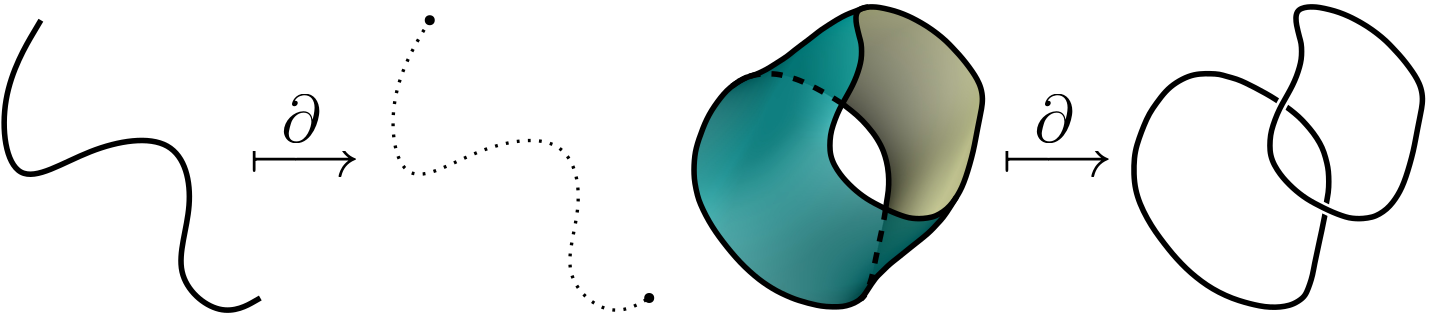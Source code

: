 <?xml version="1.0"?>
<!DOCTYPE ipe SYSTEM "ipe.dtd">
<ipe version="70218" creator="Ipe 7.2.28">
<info created="D:20130404110552" modified="D:20240128222948"/>
<bitmap id="1" width="700" height="700" BitsPerComponent="8" ColorSpace="DeviceRGB" Filter="DCTDecode" length="44592" encoding="base64">
/9j/4AAQSkZJRgABAQEAYABgAAD/4QA6RXhpZgAATU0AKgAAAAgAA1EQAAEAAAABAQAAAFER
AAQAAAABAAAAAFESAAQAAAABAAAAAAAAAAD/2wBDAAIBAQIBAQICAgICAgICAwUDAwMDAwYE
BAMFBwYHBwcGBwcICQsJCAgKCAcHCg0KCgsMDAwMBwkODw0MDgsMDAz/2wBDAQICAgMDAwYD
AwYMCAcIDAwMDAwMDAwMDAwMDAwMDAwMDAwMDAwMDAwMDAwMDAwMDAwMDAwMDAwMDAwMDAwM
DAz/wAARCAK8ArwDASIAAhEBAxEB/8QAHwAAAQUBAQEBAQEAAAAAAAAAAAECAwQFBgcICQoL
/8QAtRAAAgEDAwIEAwUFBAQAAAF9AQIDAAQRBRIhMUEGE1FhByJxFDKBkaEII0KxwRVS0fAk
M2JyggkKFhcYGRolJicoKSo0NTY3ODk6Q0RFRkdISUpTVFVWV1hZWmNkZWZnaGlqc3R1dnd4
eXqDhIWGh4iJipKTlJWWl5iZmqKjpKWmp6ipqrKztLW2t7i5usLDxMXGx8jJytLT1NXW19jZ
2uHi4+Tl5ufo6erx8vP09fb3+Pn6/8QAHwEAAwEBAQEBAQEBAQAAAAAAAAECAwQFBgcICQoL
/8QAtREAAgECBAQDBAcFBAQAAQJ3AAECAxEEBSExBhJBUQdhcRMiMoEIFEKRobHBCSMzUvAV
YnLRChYkNOEl8RcYGRomJygpKjU2Nzg5OkNERUZHSElKU1RVVldYWVpjZGVmZ2hpanN0dXZ3
eHl6goOEhYaHiImKkpOUlZaXmJmaoqOkpaanqKmqsrO0tba3uLm6wsPExcbHyMnK0tPU1dbX
2Nna4uPk5ebn6Onq8vP09fb3+Pn6/9oADAMBAAIRAxEAPwD9/KKKKACiiigAooooAKKKKACi
iigAooooAKKKKACiiigAooooAKKKKACiiigAooooAKKKKACiiigAooooAKKKKACiiigAoooo
AKKKKACiiigAooooAKKKKACiiigAooooAKK8++J37VHw/wDhBHINd8UaZb3Ef/LtFIJrgn02
Jk5+teD+Mv8Agrv4S02Z49C8Oa1q4H3ZZmS2Q/h8zfpXJXx1Ci7VJpP8fuHFX1R9c0V8HXv/
AAWA16ScG18F6THFjpLeSM2fqAKpW/8AwVw8YLes8vhnw89uc4jDyhh6fNnn8q43nmE/mf3M
rkZ9/UV8Lab/AMFeNZDsbvwbpjqRx5N5Ip/UGus0H/grjoNwwGpeEtVtgerQXMcoHHoQverj
nODf2/wf+QuRn17RXgPhb/gpV8LvETKlxf6lpLn/AJ+7Nto/FNwr1Dwd8ffBXj8L/Y/ijRb5
m6Il0qv/AN8kg/pXZSxdGp8E0/mJpnXUUisHUMpDA9COQaWugQUUUUAFFFFABRRRQAUUUUAF
FFFABRRRQAUUUUAFFFFABRRRQAUUUUAFFFFABRRRQAUUUUAFFFFABRRRQAUUUUAFFFFABRRR
QAUUUUAFFFFABRRRQAUUUUAFFFFABRRRQAUUUUAFFFFABRRRQAUUUUAFFFFABRRRQAUUUUAF
FFFABRRRQAUUUUAFFFFABRRRQAUUVzHxY+NPhT4F+Fpta8Xa/pmgabCCTNdzBN59FHVj7KCa
qMXJ2SuzOtWhSg6lWSjFbtuyXqzp6yfGnjvRfhx4fn1bX9W0/RtNtl3S3N5OsMSD6sQK/N/9
qj/g4Ft7WW60n4R6B9rcAout6shWMH+9HB1Yehcj6V+evxm/aI8eftH+IDqXjXxPquvT5JRJ
5SIIRnOEjGEUfQV7+D4dr1feq+6vx+4/IuJfGXKcBelgF7ea6rSC/wC3uvyVvM/VL9pX/gvF
8OvhqbjT/AWn3fjrVYyUFxza6eh9d5G5xn+6uD618qeIv2+vjJ+1QJb3XfEUvh3w5MSIdI0X
NpHMM/xuD5jD6tg+lfGukaMb28hgUYaZ1QfUnFfS+m2kemWENtEoWKBAigdgBivL4xqUsrw8
KGFXv1L3k90la9uzd915nl+HedZrxZjq2KzKpahRtanH3YylK9ubrJJK7TbTbXTQuxqoJOCW
PJJOSalVvoKrq/ryKkV/xFfkzi27s/fIpJWRYVuxzUivjA7VWV/xFSK/oaagMsK+OnIp6v6G
q6v6HBp4f14pqAFhX/A1JHM0bBlJVhyCDgiqyufqKcr+hpqIHe+BP2jvHHw3mR9G8Uavaqn/
ACyacyRH22NkfpXuXw5/4Kp+LtBMcXiLStN12FcBpYs202PXjKk/gK+Uw/rxTg59ciuqji69
L4JNfkJxTP0r+GH/AAUd+HXxAMcN9d3Phy7fjZfp+7z7SLlfzxXuGh+IbDxNp6XenXtrf2sg
ystvKsiN+Ir8ZlceuDXR+A/iv4j+GOoLdaBrWoaVKpz+4mKq31XofxFevQz6otKsb+mhLp9j
9gqK+Efg/wD8FUdc0TyrXxhpUGs24wDd2mIbgD1K/db8MV9VfCD9qnwP8bYo10XW7cXrjJsr
k+TcKfTafvf8BzXt4fMKFbSMtez0ZDi0eiUUUV2khRRRQAUUUUAFFFFABRRRQAUUUUAFFFFA
BRRRQAUUUUAFFFFABRRRQAUUUUAFFFFABRRRQAUUUUAFFFFABRRRQAUUUUAFFFFABRRRQAUU
UUAFFFFABRRRQAUUUUAFFFFABRRRQAUUUUAFFFFABRRRQAUUUUAFFFFABRRRQAUUUMwVSSQA
OST0FABWX408caN8OPDV1rOv6pY6PpVku+e7u5liiiHux4r5L/bk/wCCy/w+/ZXW60Tw3JB4
48ZoChtbSYGzsX/6bSjIyP7qZPrivyT/AGnv20viN+2L4mN/4012e4tY2JttMtyYbG0HosYO
M/7RyT617WAyStiLSn7sfxfoj8x4t8UctyjmoYf99WXRP3U/70v0V33sfoX+2T/wX20vw5Jd
aF8HtOj1m8QtG+vahGVtEPTMMXDSfVsD2Nfmt8Yvjj4x/aK8YS69401/UNe1GY8NcSZjhH91
EHyovsoFcna2oGOKvwW/TivscHl1DDL93HXv1P5r4l4zzbO5t4yp7nSC0ivl19XdjbWzAxkV
ft7UDGKIICO1XIYSMcV2uZ8g4F/whEkfiXT2cEqLhM44P3hXviP6V4Hpr/ZruGQcGNw35Gvd
7eVZo1cHKuAR+NflfiLTbq0KnS0l+K/zP6W8A60fq+ModVKD+9SX6FhH9KkVjjIqFGAGDUiv
x6ivzdRP6DJlY4z0zUgJ4PQ1Ar+hyKer+hpqIFgdB3p6HjrzVdZPcinh/XmnygWEIGc8U4dv
SoFk9809ZPcijlAsAg9DTkIBOariT1p6ye+aOUCfNOQj15qBZPcinhz35o5QJqktbqW0uElh
keKWM5V1Yqyn1BHSq6v6Gnh/UUuUD3/4If8ABQvxz8J/ItNQnXxLpEXy+TesTMi+iy9fzyK+
yvgZ+2r4H+OaRW9rqC6Vq7jmwvmEchPojfdf8Dn2r8uFc+uafFO0TqysyOpyCDgg16WGzOvR
0b5l5/5kuCZ+0AOeRyDRX5w/s/8A/BQ3xh8JXgsdYkfxPoiYURXD/wCkQr/sSdTx2bI+lfcH
wS/aX8I/HzTRLoOpIbtV3S2M+I7mH6r3HuMivo8LmFKvpF2fZmbi0d9RRRXcSFFFFABRRRQA
UUUUAFFFFABRRRQAUUUUAFFFFABRRRQAUUUUAFFFFABRRRQAUUUUAFFFFABRRRQAUUUUAFFF
FABRRRQAUUUUAFFFFABRRRQAUUUUAFFFFABRRRQAUUUUAFFFFABRRRQAUUUUAFFFFABRQzBV
JJAA5JPQV8Lf8FCP+C1vhL9mgX3hfwC1p4v8cxZikkVt+n6W/fzGB/eOP7inGepHSt8Phqle
fJSV2eVnGd4LK8O8TjqijFfe32S3b9D6o/aM/aj8D/sp+BZfEHjfXLXSbRQfJhJ3XF4wH3Io
x8zt9OB3Ir8fv27P+C0Xjv8Aaie80Dwe1z4I8FuzIVglI1DUE6fvZB91SP4E49Sa+V/jX8ef
GH7Sfju48R+NNcvdc1S4Jw8zfu4Fz9yNB8qKPRQK5yC34GBX2WX5JSoWnV96X4L0P5p4x8Uc
dmjlhsDelR8vikvN9F5L5thBbl23MSzE5JPJNX7e26YpsEBGOKuQRkY4r3OY/J3G+4+CDGOK
uQJjHFRwoBjircKDjipcieQlhTpVqFBxxUcKA44qzEg496TkHISwqPSvX/BuofbvDVm5ILCM
IfqOP6V5LEgxXffC6/LabPbMQTE+4euCP8RXxfG+F9rgFVW8Gn8np+dj9d8Fsy+rZ7LDSelW
DXzj7y/BSOyWT3p6yfUVVWT3zT1k9DX5Hyn9YXLYk/CnrJ+IqosnvipBJ+FPlFctLJ6HNOWT
3warLJ+Ip6yehzRYLlkSetPWT3zVVZPfBp4k9afKFy0snvinB/Xiqyye+aesnvijlC5ZWQ9j
mnLJ74quH9eKcsh+opcoXLIf1FPV/Q5quhORg8Gpo+h96HEaZKpJwRxmpUGSO+KjQc/Spoxw
PepaAkRe/c1oaDrV74b1SG90+6uLK7t23RzQuUdD6giqSDnPpUyDgD1peYH2F+zf/wAFK57T
7PpPj+MzxEhE1aFPnX3lQdf95efY19i+HfEun+LtHh1DS7y2v7K4XdHNA4dGH1Ffj8g7+leh
/An9o3xN8AdbW40a8d7KRgbiwlJa3nHuOx9xzXsYPOJw9ytqu/X/AIJEodj9S6K8u/Z4/aw8
N/tB6aqWko0/Wo1zNp07jzB6sh/jX6c+or1GvpKVWNSKnB3Rm0FFFFaCCiiigAooooAKKKKA
CiiigAooooAKKKKACiiigAooooAKKKKACiiigAooooAKKKKACiiigAooooAKKKKACiiigAoo
ooAKKKKACiiigAooooAKKKKACiiigAooooAKKKKACiiigArmvi38YfDPwJ8C33iXxbrNloei
6eheW5uX2j2VR1Zj2UZJryH9uv8A4KP+Af2E/CbSa7dDVPE91GW0/QbWQG5uDjhn/wCecef4
m/AE1+H37Yf7c/j/APbh8eNq/i7UWj063c/2fo9sxSysF9FX+JsdXbJP6V62XZTUxL5npHv/
AJH59xj4g4PJYujT/eV+kVsvOT6em78tz6W/4KJf8FtfE37Rsl/4T+Gz3nhXwQ5MU16CY9Q1
ZOQckcxRn+6OSOp7V8JQwliWYlmJySeSajhi55FXIU6dq+1w2GpYeHJSVj+YM8z3G5tiHicb
NyfTsl2S6L+mPghxirkCYxUcKZ/GrUMfvW7keK4k0K9OKtQp9ahhjIxVmJTUticCxDH0q1Cl
V4c8Vai6ZqXITiTxIasxAjr2qCMZ/GrEYP50myXEni6V0fw+vfsuuhCQFnQr+PX+lc7GD19a
vaXcmyvoZhj924b9a4cyw31jC1KP8yf39PxPZ4czF5fmmHxl9ITi36X1/C56kr9M1IHP1FVI
5gygg8Hn2qRZPwNfhHKf3UndXRaVz2ORT1f0NVhJ+FPWT15osMsq49cGnh+xqssnvmnrJ6Gn
YC0r+vIpyt6GqyyfhT1f1pWAshwe+DT1fsarq+cc5BqVOlDQMnQnOM8VKnQmok61MgzgUWBb
k0fWpo88VCnU1PH1FQ0K5LH3NTxjke1Qp0qdOtJopMljHA96nTqT6VDH2qdOhNS0MljHQetT
IOpqKMc/SpoxwPeoaAu6Nqt1oOowXljcTWl3bsHjlico6EdwR0r7M/Zb/wCCgcOu/ZtB8cyx
216cRwapjEcx6ASj+Fv9rofavi2PualRemOprfC4uph5Xg/l0YnG5+u8UyTxK8bK6OMqynIY
eoNOr4F/ZZ/bW1P4OzwaPrzzan4bY7Rk7prEeqE9V/2T+FfdPhPxbpvjjQLbVNJvIb6wu13R
yxtkH29iPQ19bg8dTxEbx36oylGxo0UUV2khRRRQAUUUUAFFFFABRRRQAUUUUAFFFFABRRRQ
AUUUUAFFFFABRRRQAUUUUAFFFFABRRRQAUUUUAFFFFABRRRQAUUUUAFFFFABRRRQAUUUUAFF
FFABRRRQAUUVkePPH2ifC/wlfa94i1Sy0bRtNjM1zeXcojihUdyT/LqTTSb0RM5qKcpOyRrs
wRSSQAOSTwBX53/8FL/+C4ei/ARr/wAE/CmWz8ReM13QXeqgiWx0duhVe0soPYHapHOTxXzD
/wAFNf8AguBrP7Qj3/gf4UT3mgeDCzQXergmK91hc4ITvFEeePvMDzjpX5+W0G0kklmY5JPJ
PvX02W5Je1TEL5f5/wCR+HcbeKHJzYLJ5a7Op/8AI/8AyX3dza8Z+Ntb+J/i691/xHql7rOs
6lIZbm7upTJLKx9Se3t0FVYoz2FRwr0qzEOlfUJJKyPwSrOVSTnN3b3ZJFGc9KtQoeKiiHbv
VqIdOKHIz5SWEHirUI6cVBF/WrEXb60nIXKWYR0qxEDxVeHpVqHg49Kkloni/pViLpUMQ6e9
WI16e9FyXEsRdvrVmLtVaLt9aswnp7UXE0WYu30qeJentVeGrMR4xQyHE73QLw3OkW7EgnYA
fw4q8snvisDwjcl9NZCSfLcj6A81sK/pzX4hm2H9jjKtPtJ/duvwP7f4Rx/1zJsLiG7twjf1
Ss/xTLSye5FSLJ+FVEf0qRH9OK8+x9FYtCSnrJ+Iqqsn4GpFcn2NKwFpZPQ5qSMkkehqvGeh
9anjPT2oAsR9qmjPUVBGevtU8Z/I0mgLEfWpoz0qvGelTxnj6VLQFhOhqZOCB6VBH3qeM9KT
QEydDU6dagToamjJyM96loTJ4u1Tp0qCPtU6HgipZSZOnWpoucVCnWpou1S0MnToanj61BHy
MepqePvUNASqvGT1Nemfs7ftK658ANfV7aR7vR7hwbuwdvkkH95f7re4/GvNY+ce1SqueT0o
p1JU5KcHZoGj9RfhV8WNF+MXhSHVtFuknhcASxEgS2745Rx2P866WvzH+DPxo1v4JeKU1PR7
hkViFuLdjmK5QHO1h/I9RX6CfBL456J8c/C6X+lzBbiMAXVo5/e2zkdCO49CODX1uX5lHELl
lpL8/QxlGx2lFFFeoSFFFFABRRRQAUUUUAFFFFABRRRQAUUUUAFFFFABRRRQAUUUUAFFFFAB
RRRQAUUUUAFFFFABRRRQAUUUUAFFFFABRRRQAUUUUAFFFFABRRRQAUUV8d/8FKf+Cvvgz9hb
SbnQtLa38U/EeaI+RpUUmYbAnpJcsPujuEHzH2HNa0aM6slCCuzhzHMsNgaDxOKmoxXV/ku7
8j279rn9s3wH+xV8NJ/EnjbVorUFSLKwjIa81KTtHEnU+5PAHJNfhD+37/wU08ef8FAPFxGp
SvoXgyykJ0/QLaQ+UnPEkx482T3PA7AV5B8fP2iPGn7VnxJuvFnjnW7nWdWujhd5xFapnIji
QcIgz0H865u1txGoyK+wy7KYULTnrL8vQ/nDjPxAxOaN4fD3hR7dZf4v8tvUktLYIoOKtxx0
xByB6VNGOB717Nz8yab3JI46njUce9RxjPNTxr09qTYuUmi/rVmLtVeNcY9qsRDpSuJosxDj
PpViNf0qvF0q1F2z60EOJNEMfhVmLrUEYzj3qeLrSuS0WYetWou30qrD1qzD0oZDRYjHT2qx
F296gi6ZqxGOR7UiWieHpVmLt9KrQnp71Zi7fShMk6DwjNtM6kkZwf51vLJ+Fc14ak2Xcgzj
K/1rcWX3xX5PxTT5cxm+6T/BI/rbwprupw3Ri/sua/8AJm/1LiyVIslVFk6VLG3QmvnbH6Pc
toxPvU0Z5+tVo26e1Txn9KAuWY+gqZD1FV4zViM8/Wk0NE8Z6e9TxnpVaM8D2qdD1FS0Msxn
j6VPGevvVaM/rU8Z6UhFmM8j3qeM9Paq0Z4HtU6HqKloLliM9RU6ckGq8Z5+tTxnpUtBYnjP
H0qePvUCdKmjPT3pNA2WIz09xU8R6VXiPSp4z09jUNAmWI/61PH3qBOhqePvUyRRYj61MgyA
PWoYzk59anj6is2gJFHIAHFdP8K/ihq/wi8Wwaxo9w0M8Jw6E/u507ow7g1zSDjPc1JGOAD3
pRk4tSi7NA0fpN8CvjrpPx08JJf2DrDeRALd2jN89u/9VPY129fmV8Lfidq3wl8WQaxpFw0M
8Jw6E/JOndGHcGv0B+Bnxv0v45eEE1GwPk3MWEu7Vj89u+OnuD2NfW5bmSrrknpJfiZSjY7S
iiivWICiiigAooooAKKKKACiiigAooooAKKKKACiiigAooooAKKKKACiiigAooooAKKKKACi
iigAooooAKKKKACiiigAooooAKKKKACoNU1W10PTZ7y9uILS0tUMs00zhI4kAyWZjwAB3Nef
ftQftaeA/wBj34cT+J/Hmu22kWSAi3hzuub6QDIjhjHLsfbgdyBX4V/8FH/+Cxfjv9vDUbnQ
dKNx4Q+HKORHpUEp8/UADw9y4xu/3B8o9+td2DwFTEPTRdz5biTi3B5RT/ePmqPaK3+fZf0k
z61/4Kdf8F+Y7f8AtLwH8C7pZpjut77xZj5I+zLaA9T/ANNTx/dHevyfvb688RatcX+oXVxf
X15IZp7ieQySzOTkszHkknuap2dpgDArUtLbGOOtfY4PBU6EeWC+Z/N3EfEuMzWt7XEy0WyW
y9F+u7JLS2wAcdKuInT0FNRAoAAqWu1HyjV2PRfzNTRr+lRLnI9alTOSaVw5SaPt7mrEXb61
Xj7VYi7fWhMTiWIhnj1qeMdTUEPWrEYyBx1pSIaJoulWou31qtH3qzF2+tEWQWYe3tU8Y4Hv
UEXap4+1NmbLENWYelVou31qzF2oRMizF0qwnWq8XSrCdTQQyePtVmLt9KrR9RVmLt9KSRBq
aE227Y5x8v8AWtpJM9OM1h6OcXDdjtrWib9a/LuLf+Rg/RH9W+EKtw9H/HL80XI26e9WI2z+
NU4m/WrEbfrXzNj9PLkTdPep426E1UjbP41Yib9aTiBbjbp7VPG2PwqpG3SrEbdPapaAtRnq
KnQ5INVY26e1WIz+lBSZYjP6VPGetV4z196mjOMGpaAsxnP41YjPSqsZ6e1WIz+lSBZiPT2q
eM/pVaM9anjP61LQFmPvU6HJBqvEelTxHpUhYnjPT2NWIz19qrR9zViM/rUyQFiPvViM/kar
xn9ani7fSoaGmWIu30qxH1FV4j0qeI9KhoZYi5xUqgkj2qKLtU6dPrUNASR8jHqa674RfFjV
vg94uh1bSpmUqQs8JP7u4TPKsP69q5KPjHuanj6VMZyhJSi7NA0fpR8KPippXxg8IwavpUu5
H+WaJv8AWW8mOUYf17iulr88vgH8cNR+CHjBL62Lz2E+EvLUsQsyevsw7Gvvrwd4w0/x74bt
dW0u4W5srxN6OOCPUEdiDwRX2WW5gsTCz0kt/wDMxlGxp0UUV6ZIUUUUAFFFFABRRRQAUUUU
AFFFFABRRRQAUUUUAFFFFABRRRQAUUUUAFFFFABRRRQAUUUUAFFFFABRRRQAUUV5j+1H+2N8
Ov2N/Az6/wDEDxJZaLblSbe2Lb7u+YfwxRD5nP0GB3IqoxcnaKuzKtXp0oOpVkoxW7eiR6cS
FBJIAFfBv/BSL/gud4G/ZDhvfDHgd7Lxx8QkzE0UUm7T9Kb1mkX7zD/nmpz6kV+fX/BRD/gv
N4//AGsvtvhnwALzwB4FkZo3aGXbqepp0/eSL/q1I/gQ/UnpXwfBA0jl3ZmdjlmJySfWvewW
TN2nX+7/ADPyTifxIUU8Ple/87/9tX6v7up3v7Qn7Snjn9rL4j3Pinx5r15rep3DHYHYiC0T
PEcUY+VFHoB+fWuUtbXGABim21uDjitC2g6cV9LTpqKSij8TxmLqVpupUk23u3q2SWtv044F
aEMYRRxzUdvFjBI4FT1skeVOV2AOCDUlR05CSCPShsEiZDkg1NH0qGM9KmToaSYmidByPQVN
F/Woo+9Sx8Y+tJkliLt9asxdqrRdvrVmLtVX0M2TJ0JqzF2+tVk6GrEXWlEzZai7VPH2qCLt
U6HAB9KbIZYi7fWrMXaqsXWrUJ6e1CIkWYu30qwnWq8Xb6VYjPT3pkNk8farMXTNVou3tVqH
tQkQaOlcFzWlE/61m2B2xn3NXY3r8j4iqe0zCo10aX3JI/sTw3wjw/DmGjLdpy/8Ck2vwaLs
TfrViJv1qlG9WInrw2j7guxN+tWI26e9U4m/WrETfrQBcib9asRt096pxN+tWIm/Wk0Bbibp
mrETdPaqkTfrViJunvUtAW426e1ToeCPSqsTdKnibp+VIaZZjPI96niPSq8Z6e1TRnrUtDLU
R6VPGentVaM/rViM5/GpAsxn9KsRnr7VVjP61YiPT3qWgLMZ61PGenvVeI9KnjycVIrFmIni
p4u1V4iePrViInj61DQ0WIu1WIu1V4ieKsRHpUSRSZYi7VYjGQBVeI9KsRHpWckBKvUVNF2+
tRJ1+lSxdvrUSAsJ0Jr179lf9oib4NeJxZ30jyeH9QcC4Tr9nboJF+ncdxXkKdKnj7milWnS
mqkHZoGrn6c2V7DqVnFcW8iTQToHjdTlXUjIIqWvlT9iz9ottIuYfCGt3BNpO2NOmkPELE/6
on+6T09DX1XX3WCxkMRTVSPzXZmElYKKKK6xBRRRQAUUUUAFFFFABRRRQAUUUUAFFFFABRRR
QAUUUUAFFFFABRRRQAUUUUAFFFFABRRXD/HL9pbwD+zV4Yk1jx54t0TwvYRjIa9uVR5PZE+8
59lBppNuyIqVIwi5zdkur0O4rn/id8WPDPwX8JXOveLde0rw7o9opaW7v7hYYl9sseT7DJNf
lp+2P/wc6aPo4utH+CfhmTWLnaUGva2hht0b+9Hbj5nx6uVHtX5YftEftW/Ef9rfxc+tfELx
XqviK6LExRTSbba1B/hiiXCIPoK9TDZTVqaz91fifCZ14g4HCJwwv7yflpH7+vy+8/U79u//
AIOU7DShfeHPgVpY1G6UmI+JtTiIt14xuggOGY+jPgf7Jr8nvix8YvF37QPje58SeNfEGp+J
Nbuzl7m9mMjAf3VHRVH91QAK5i3tQuOOauwwYwK+iwuCpUV7i+Z+NZ5xNjsylfET06RWiXy/
V3YW1uOgFXoIcYGKZBFjAAq7bQ9K7kj5WpMktocYJFX7eLpkVFbxZI9BVuNdoHrWkUcFSRKq
7QBS0wMR70qvk4xzVNmSQ6nJ0J9abT14UVLZSRJGeB7VPH3qunSrEfehMRYj71Kn3RUMZ6+9
Sp0pGbLMXb61Zi7VWi7fWrEZ6e1XbQzZPH3qxF1qsnWrMXWhIzLMPWp06GoIu31qeM9RTZDZ
Yi61Zh61Vi6VaiOMfWhGbZZhqxH2qvD0qxF2oJZYh6Vbi6596qQ9KtxVnWqxpwlUlslf7jXB
4Wpia8MPSV5TaivVuyL1u21QM1ZifpVGJ/erET1+KV6rqVJVJbtt/ef3VgcJDC4anhqfwwio
r0SsX4n6VYif3qjE/SrMT9KyOovRPViJ6oxP0qzE9S0Bdif1qzE361SierET1LQF2Jv1qxE3
61Tib9asRN+tJoC5E361YjbP41Uib9asRN+tS0BbjbP41YjOSPeqkTelWYmpDTLMR6e1WIj0
9qqxnrU8R/WpaGW4j09qniPT2qrEc/jVmI5/GpYFqInj61YiJ4+tVYz+tWIzUNBcsRnrVmMn
n2qtH3qeI/yqJBctRn9KsRdvrVaM/rViPvUMpMsxdvrViLt9arxnH4VYjP6VAFhOhNSRdvrU
adDUkZ/Q1m0BYTpU8feq8ferCdaxkBPFI0TK6MVZSCCOCD619qfsj/tAL8UvDA0nUpl/t3S4
wCWPN1EOA/uR0P596+KV+6K2vAvjO++H/iey1fTpTFdWbh19HHdT6gjg11YDHSw1Xm6PdClG
6P0fornfhZ8SLH4reCbPWbFgFuFxLHn5oZB95D9D+YxXRV97CcZxUou6Zi0FFFFWIKKKKACi
iigAooooAKKKKACiiigAooooAKKKKACiiigAooooAKK80/aV/bC+G37IXhF9a+IXi3SvDtsF
Jihlk3XV0R/DFCuXc/QV+TP7aH/Bz74j8S3N3o3wQ8OQ6Fp5zGuva1EJ7yT/AGo4M7E9t+4+
wrpoYSrV+BfM8bNM/wADl6/2ievZav7v87H7M+N/iFoPwz0GXVPEetaXoWmwAl7q/ukt4lx/
tOQK+MP2kP8Ag4X/AGdvgRHPb6Prl98Q9ViyBb6BAXh3DsZ32xge67q/An42ftFfEP8AaZ8R
Pqvj7xhr/im7dt4+3XbPFH7JH9xB7KBXJ22lgY4xXr0cnjvUd/Q/O8y8SKrvHB01Fd3q/u2/
M/RD9qH/AIOTvjT8ZludP8B2GlfDXSZdyrNAPtmosp6HzXG1D/up+NfB3j34heJfjB4mm1rx
Vr2r+ItVuCWe61C6e4lOfdicD2HFZ9vp+McYq9b2GQBggV61DC06fwKx+eZnnuMxsr4mo5eX
T7tinbaeOMCr9vp6jAwSatQWe0DjmrlvaY5xXUkeDObZXg01Bj5TmrcGkI5B+ZfoasQW2cHF
Xre26cVokck5FSDQgxyrkD3GTViPRJlAwFcn0PT860be36DFX7aDJGB0rSMTiqzMVbR7fAdG
XPqODT66SOPA9BTJNIt51wYlXA4K/Ka0SOVu5z1Kn3vpWrP4XY5MMoIJ6P8A4j/CqE+nz2RB
ljZQe/UfmKhoEMp6n5RTKcnSkaEidDU8Zyc1Ah5IqeLt9KaM2yxF2+lSx96hjOMVNH3pGTZY
i61YTpVeLrVhD1FaEMnjOTn1qxF0qtEelWYv6UGbZZTpU6Hke9QRnqKmi7UGdyzF/SrUXb61
Uhq3Eece9BmyzEenvViLtVeLtViLt7UEssxevtVgOFwO5qvD056ULPvckdDXzPFON9lhPZJ6
z0+S3/y+Z+p+EeRPGZx9cmvcoK//AG89Ir838kXonqxG9UYpPerMUnSvzRo/qcuxPVmJ/eqM
T/jirMT/AKVLQF6J/wAKsxP0qhE9WYn96QF+J+lWYn6VQifpVqJ+lJoC9E1WImqlE1WYmqGB
dibpViJqpxN0qzE3SkwLkTdParMTdPaqcTdOasxN0qWgLcR6VPGcAe1VYm/WrMZz+NS0UizE
entVmI9KqRnp71ZiP61DQFqI9KsxHpVSI96sxGpkBaiPSp4u1V4j0qeP+tSwsWoj0qxF2+lV
oj0qxEelZsIlqI/rViM9arRHpViI9PpWbKLMfepI+9RRdvpUqHms2BYjPX3qeM8j3qvEenvU
8Z4HtWUkBOh+X6VIh4+lRIeoqRDg/WsJID1r9k343n4UeOltL2UjRdXYRT5Pywv/AAyfh0Ps
favttHWRAykMrDIIOQRX5mV9l/sY/Gk/EDwR/Yl9KG1TQ0CKWbLTwdFbnqV+6fwr6Th/MLP6
tN+n+RnOPU9pooor6wzCiiigAooooAKKKKACiiigAooooAKKKKACiiigAoorzj9qT9q7wR+x
38K7zxf461eHTNOtwVhiHzXF9J2ihTq7HjpwOpwKqMXJ2SM6tWFKDqVHZLdvZHe65rtl4Y0e
61HUru2sLCyjaa4uLiQRxQoBkszHgADua/KL/go//wAHH2n+D5NQ8IfAaGDWNSTdDN4quo91
pAeh+zRkfvD6O3y+gPWvij/gpP8A8FdviB/wUA1+50q3luvCnw5ik/0XQreb5rkAnEly4x5j
Y/h+6Ow718jw6UF7c172DytK0q2r7H5NxDx7Oo3Qy58sf5ur9Oy89/Qu/FX4o+K/j142uvEn
jLX9U8Sa3etmW7vp2lkPsM8Ko7AYArFt9LAIwvNa8Om5xxgVYisMYAGa9qMElY/Mq2IlNuUn
dszYNOx0HNW4bDHJFaEViAOlTx2mccVaRxzmU4bLpxVuG0AA4q1FaY7VOlv0FWc8pFeG16cV
ajg6VNFb4GcGpooOauKMJyGwW/TirlvB3xRDCeAO9W4YRwMdKuKOSpIdBDgDIyTV63iCgEio
7eLJHoKtqgWtYo4pyuwVO5pwBJxRTkGBnuaZA4DsBTwMAAU1Bk/SpFGWHtQCKd14ctroHavl
Oe69Onp0rPufCtzbkmICdMZyvDD8P8M10CdfpVmEdKTQ7nDhGjkZWBVl4IIwQani7fSuyvNG
t9UTE0YLAYDjhh+P49OlZd94Glj+a0fzVH8DkBu3foe/p+NCRDZjr0FTx96ieF7dzHIjxuvV
WBBFSx96SWpEmWI+9TocN9arxf0qZTwDVGbZZhPT2qxEelVoj+hqxEelBmyzGelTw1Xj7VYi
/rQQWYT096tQ9qqRHpVqE9KDNluHt7VZi7fSq0Jq1FwOelAmri3M4hixnluKjhl6c1Sub0T3
LEH5V4FSQy9Oa/Ks+x31rFSlF+7HRf5/Nn9geHnDv9kZPTp1FapU9+Xq9l8lZetzTilq1FJ7
1mQy9Oatwy14jR9yaUUnTnpVmJ+lZ0MnSrUMnvQBfifpirET9KpRP79asRP0qGgL8T9OatRP
WfE9WYX6c0gNCJ6tRP05qhC/SrUL9qTQF6J+lWYm6VRhbpVqJ+lQBdiboKsxNVKJu1Wom6Um
gLsTVZiPSqULdPSrUR6VA0WozgD2qzEentVWI5/Gp4jUyQy5EelWIj0qpE1Woj0qGFi1Ee/e
rEZ61ViPSrMR6VDEWYj3qzGf0qrEelWIjUMaZbiJ4qxEelVYz+tWIzWcii1EelSqcMKgjNTK
cjIrOQE8Z6e1ToeoqvGf1qaNuhrGTAsI3Q1IDkZqFD1FPVsHnpWMmBKWyuO9dN8H/iRc/Cv4
hadrMDNsgkCzoDgSxHhlP4fqBXL5FGaxjUlCSnF2a1HfQ/TDSdVg1zS7a9tZFltruNZYnHIZ
WGQfyqxXg37B/wATz4m8B3Ph+5lL3OhtuhyckwMeB/wFsj8RXvNfpeCxKxFGNWPX8+pzyVnY
KKKK6hBRRRQAUUUUAFFFFABRRRQAUUUUAFFFeG/t5/t5eEf2DfhFNr+vypeaxeK0ej6RG4E+
ozY4/wB2MHG5jwB7kCrhCU5KMVdswxOJpYelKtWlyxjq2xn7fH7fXg79gX4RS+IfEMq3usXY
aPSNGikC3GpS47f3Yx/E54A9TgV/PV+2N+2H45/bj+LVz4q8Z6jJMpdhp+nRufsmlwk8RxL2
6DLdWPJp37Uv7THjD9sL4v6h4z8Z373moXbFYIFJEFhDn5YYl/hUfmTyck158liFHSvp8FgY
0Vd6yPwrifiqrmVR06d40lsu/m/0XQyo9OC44zU0dhnHGa0lss9qmFpgdK9FKx8bKRmrZAYA
FTR2XtV5LT2qUW4A6CqSMJSKQte2KljtenFWkt/apUt8dsVaRjJldLfA6VJHBU4hyegqRYgB
700jCTIVh6DBqeKHpxTo4vrViOPGAB1q0jnmxIYu+KtQx4xxyaSKLoMVahj5HHArRI4qkh0M
e0ZqSiitDmbFUZPsKfSKMD3paAHIOM+tSIOppo4AHpT0+6PegaJIhk1ahHTiq0Q6VbhHTjpQ
DZYiGe3WrVuOlV4h061bgXoKDNsfcaTb6rEEuIUlUdM8EfQjkfhWHqfw6miJeyk85f8Anm5C
v26Hoe/p+NdPbr0NXIV6U0jNs8vCNDIUdWV1JUgjBBHapEPBFemX/h601yLbcRKzdnAw6/Q1
y2vfDi70wtNag3NuMnA5dB7jv+FDiQ2YcR/WrMR71VQFTgggg4IqxEelIhlpDwasRnk1WiP6
1YjOTmghlmI/lVqE1Ui/pVqHrQS0XIetN1e+FpaBAcPJwPUCnQkKpLHAXk1zmo6qb++dwTsH
Cj2rweIcw+rYZxi/enovTqz9E8MuGf7UzVVqqvSo2k+zf2Y/N6vyTLsM3TmrcMvTmsmGbpzV
yCbpzX5if1kasMvSrcMvSsqCXpzVyGbpSaA1IZelW4ZOnJrLhl6c1bhl6c1LQGnDJVqF896z
oZOlWoZOlIDQifpVmF+lUYX6VZifpUtAX4X6VbhfpWdC/SrkL9KkC/C/TmrUL1QhfpVqF+lT
JAX4W6VZhbvVGFunNW4W6VIF2JulWomNUoWq1C3SoaAuRHp3qxEentVWE9BViM9PepZSLcR6
VZiP61UiarMRqALcR71ZjOPwqpEelWYj096zYFqI/pVmI9PaqkR6VZiP61EgRaiPSrMR6VUj
NWIzWcii3EelSKcEe9QRmpVbPBrOQFiNsfhU6Ht61WjbofWpkbt3FYyYFhTke4qRGzwetQKx
xkGnq2frWEmBNk4x2pKYWPHPSlDnuM1zzKVz0n9lHx8/gH426RIZfLtdSf7BcAttUrIQBntw
208+lfetfmJb3b2txHLGSskTB1PoQciv0m8CeI18X+CtJ1VAoXUbSK4wp3AFkBIzk9Ce5z68
19bwviLwnRfTVfMyqLqatFFFfVmQUUUUAFFFFABRRRQAUUUUAFFFZXjnxvpXw18Hanr+uXsO
naRpFu91d3MpwkUajJJ/w7nimlfREykopyk7JHF/tYftT+F/2PPgzqfjTxVcBLWyXbbWiMBP
qE5+7DGD1Y+vYAk9K/nf/a7/AGqvFn7Z/wAZb7xj4sujJLMTFZWicQadbgkrDGOwGeT1JyTX
p/8AwUs/b11n9u742zXwkntfBuiO9voWnkkBI8nM7jvK/UnsMDtXzmtp7V9Nl+C9jHml8T/A
/DeL+JpZhW9hQf7qP/kz7v8AT7zPWzHpTvsvtV824HalW256V6cUfDykUltcDpS/Z89uBV4w
YGMUC39qowkyotuBS+Tk1bMOOADQsPtVxRjJldYPaneVgcYqwIsD0o8vJ7UzGTIUh9qd5Zzj
jFTeWBwR1pyRfhVpGEpDI4vapoo+5pQhBAxipkj5HtVxRy1JCxRYHTGasKm1RTYkzz2FTVrF
HFOV2R0qDJz6UpTnjpSgYGBTIFpV5YUlKnUn0oAfUg7Co15YVKvLCgaJoRzVqFeBVeEdKtwj
vQJk8Q5HvVy3U8cVWhXpVy3XoaDNlu3WrkK1Wt16dxV2BOlNMzZZt1zjvV+3XpVS3XkcVftl
6VZMkZ2v/D+y8SIWKCC5xxIgAz9R3rg/EPgy/wDC8pM8ZeEn5ZU5Q/4fjXrlsvTiriW6XMZS
REkRuCrDINJxJPCYmq1C3Su/8VfBhLkNcaSRHJ1MDH5W/wB09voa4O4sJ9LumguYnhmjOCrD
BFS0Jq5PDzgetWoRVW36irTzJZ27yyEKkY3E1MpJK7FCnKclCCu3ol5so+LNYFjZrbocSz9f
Zf8A69YEE/Tms/UNZbVtQknY8MflH90dhT4J/frX5Xm+PeLxDqfZWi9P+Duf2JwTw3HJcrhh
mv3kvem/7z6fJWXyv1NmCfpzVyCbpzWNbz9OauwTdOa8to+uNiCb3q5BN0561kQTdOauwTdO
ahoDWgl6HNXIJenNZME3TmrsEvTmhgakEvSrkMvTk1lwS9KuQS9OahoDThk6VbifOOazYJOn
NXIJKQF+J+lWoX6c1Qif3q1C/SoaA0YX6VbhfpWdA/SrcD9KTA0IW6VbhfpVCF+lW4W6VmwL
0LdPWrULdKowseKtwt0qZAXYW/OrUbcfSqULdKtRN09qkaZbibpVqI9KpQnpVqJqzYy5E1WY
m/IVTibp7VZiPSoYFuNsVYiOPwqpE3SrER6VnIEXIm6e1WIm6e1VIm6e9WI26e9ZyKLUbfmK
lV89OCKroxxkVIj9/SspMC1G35GpkY8HuKqxt2qZG71jICyrHGQeKerZ5HWoAx4weKerdxWM
2BNvOc0oYH61EHOeelOzXNNjJCcAmvvP9jzWDrH7PHh9juLW6y25zj+CVgOntivgpmyo96+2
v2CnL/s+2+STi/uB/wCPCvc4Yk/rbXeL/NEVFoe0UUUV96YhRRRQAUUUUAFFFFABRRRQAV+P
3/Bcb/goa3xV8XzfCPwfqAfw3oUoOuXMDHbqF2v/ACxz3SM9excHrgV9kf8ABXf9u4fsifAt
tH0K5EfjjxjE9tYbT89jBjbJc+xGdq/7Rz2r8L7hpL25kmmd5ZpmLu7ElmYnJJPck17WV4S7
9tL5f5n5jx5xF7OP9m4d6v435dI/Pd+XqUBbdOKd9nxzirgg9qQw59K99I/I5MpiD24pfIwO
lWxCPamtFz0IqzGUip5OewpfJx7fhVryfY01o88dRTSMZMreVk9MUoix6CrHlewoZdo9RVmE
mVyh6YyKBHj0FTCL2NIUBxjjFVFGMpEQQnrxTwmATipFj9BShSTj0q0c85DUQ9amjj45HJpE
TtjgVMi45rRI46khVG0YpaKKs5rhRRRQAU5OhPrTaevAFADk6k+lSxjJNRp0+tTRDpQUkTwj
pxVyBentVaBenFXIF6UEk8K9KuW46dqrwp0q5br0oIaLduvTir1uucd6qW69O1X7dc470ENF
mCPpV63TpxkVXt1HFXrePpVKRLRYt16dRWhbIeKrW8XTitC1j6cVSZLiWrWPpxUeveB7Dxda
+Xdwguo+SVeHT6H+lXLSLpWpZw9OKCTxDxf8LdQ8HSGUqbmyzxMg4X/eHb+Veb/EvxILdI9P
ibDPh5cenYf1r7m+F3w0u/ix450rw3YxLLdaxcLbKGUMqg/eYjuFXJPsDXpX/BQn/ggImp6R
J4r+DEztqtvCpvdAupflvSq/M9u5+65xnYeCehHSvm+JMVKnQ9jT3lv6f8H/ADP1bwo4b+u4
95jWXuUdvOb2/wDAVr62PylguOnPWr1vcdBmqXiHw7qfgjxBd6TrNhd6XqdhIYbi1uYjFLC4
OCrKeQabb3Gcc1+dNH9NJm5BPnHPNXYJ+nNYlvcZxzV63n6c1DQG1bz9OavQTdOaxbefpzV6
3n6UmgNmCb3q7BN05rHt5unNXbebpzUtAbEEvTmrsEvSsi3m6Vet5enNS0BqwS9KuQSdOay7
eXpV2CXpzUNAacMlW4n6VnQSdKtwv0pNAaEL9OauQPWbC/NXYH6VAGjC/SrcL9Kz4H6c1bgf
pUSA0IWPHtVuFunNUIW6VbhbpUsC9C3SrcTdKowt0q1E3vUDRchb86tRNVKJqsxN0rNjTLsT
dKsxN+tU4m6VYib8M1DYFyJunvViJv1qnE361Zibp71m2CLkTfrU8bdPeqkTfrViNunvWTZR
aVjjIqRH71WDj1waljb9KykwLUbdqmR+9VUboKmR+9YyYFhW7g9KkVu4qurdxUit3HesJMCd
WycGnoeoqBWyPcVMh5HvXNNjY9jhSfQV9zfsM2Bsv2c9JZo9huZ7ib/ezKwB/ICvha4bbCx7
mv0Q/Zs0Q+HvgN4UtWQo66fHIynGQXG89Pdq+h4WhfESl2X5tE1Xojt6KKK+6MAooooAKKKK
ACiiigArC+JvxG0r4RfD7WPE+uXKWmk6Havd3Mrfwqozge5OAB3JFbtfl1/wXj/bOGpXtl8H
NAuj5Vqy3/iF42BDvjMNueP4Qd7DPJKccV0YWg61RQXz9Dx89zaGXYOeJlutEu7ey/V+SPhT
9sX9pnWP2vfj5rXjTVmdEvJPKsLXI22VqnEcYxxwOSe7EnvXl/k/SrXk47fpQY8dM5r6+EFF
KMdkfznicROtUlVqu8pO7fmVWi7AUgiPvVnyvakMYHbFapHJJlZo8cCm+V7VYMZPUUjRgcYw
aaMpSKzJ6cGk8r2FTmMnqKDHjkirSMJSK5jwM4FNKZJOcVOyHPAyKQpjqBTSMZSIGXbjnOaQ
R+gxUuw+woKYBOeas55SIypGO5NKE45608IT7UKuTnsKuKOachUTA+tPYbcClQdzSOfmNaRR
ySlqJRRRTICiiigAAyQKkpqDqaegyc+lA0PUdBU0QyajQdTU0K9KLlJFmBenFXLdelVoF6Vd
gXpQS0WYF6Vdgj6d6rW69KvW69O9BLRYt4zxV63TpxUFuvSr1tF04oFyli2Q8Vo2sfTFVbaL
pxWhax9KCWi3bR5xxWhbQ9OKrWsfStS0izjimmQ4k9nD0rWsbfOOKr2VvnHFdp8KPhxe/E/x
3pPh/TkLXmrXCwIcZCAnlj7KuWPsDTc0k3LoVSoyqzjTpq8pNJLu3sj7F/4JT/s/ra6ff/EH
UIAZJy1jpW7soOJZBz3YbBxkbW9a+0Kxvh34Hsvhp4G0rQNOQpZ6TbJbR55JCjBY+5OSfrWz
X55jsU8RWlUfy9Oh/YvC+RwynLaWCjuleT7yerf36LySPmX/AIKB/wDBLvwH+3f4aluLuCLQ
fG1tEVsddtowJMgcJOB/rI89jyOxFfhj+1X+x948/Yu+I8vhzxtpUlqzEtZ30WXtNRjB4eJ+
h9weR3Ff00Vwf7Rf7NXg39qr4a3fhXxto9vq2l3QJQsAJrWTHEsT9UcdiK82rQUtVufQpn8x
tvcZwc81ftrnOOa+lf8Ago1/wSq8Y/sIeIZdVtRP4j+Ht3Li01eOM77TJ4iuQOEbnAbo3seK
+W7e4zjmvPlFp2ZSZu28/Tmr1vP071h20545rQt7jpms2hm3bz9OavW83SsW2n6c1ftp+lS0
BtW83Tmr1vN05rGt5unNX7abpzUNAbFvL0q9by9Oax7eXpzV+3l6c0mgNa3k6Vdgk981lW8v
Tmr0EnTmoA0oX96twP0rOhfpVuCTpUNAacD9KuQP0rNgfpzV2B+lRIDRgfpVuF+lZ8D1bhfp
UMDQhfpVuJulUIXq1E3HWoGi9E/51ZibpVGJ+lWoX6elZsdi9Ex4qxG3H1qnE1WI36ehrNgX
Im6VZiaqUT9KsRN+tZtjiXY26e9Txt+tU436e9WI34zWUmMsh/UVLG5/EVVV+epIqaNvzFZS
Atxt096mRj171Vjb8jUyN781jJgWEboalDEdOlV0bp6GpUPOK55saLEZ5PvU8Xb6VXiPT6VZ
iBxXPNgSW9k+qX9taRgmS6lWJRjPLMAP51+nOi6euk6PaWigBbWFIgPQKoH9K/PD4B6Cvif4
7eFLFt22TUY5GxnpHmQ/olfoxX2XCtG1KdV9Xb7v+HMqsvesFFFFfVGYUUUUAFFFFABRRRQB
53+1b+0Jpn7L3wF8Q+M9TdANMtyLWJjzc3LDEUQ9y2PwBr+e3x9401P4m+NtV8Q6zcy3mqaz
cvd3MznJd3OT+HYewr7r/wCC6n7Vh+InxasPhnpNyX0rwj/pGpbG+WW9deFP/XNDjHqxr4FM
YHUV9NleG5KfO95fkfh3HedfWsb9Wpv3KenrLq/lt95XMeODnNMMZPUZqyYyeMZFNMYHUV6q
R8FKRXMYHUU1oye2RVhoycjGRTTGB1FMylIrmMDqKYUJ6gmrDL2Oabs9CatIwlIgMY9CKY64
47GrDDqOtMKEVSRjKRAUABPPFMK7uueKmdfQcUm32/SrSMJSIdg96TaSTgcVKy5xgUhUrjPe
qSOeciIg5x1NOC8c96dtOCcYpcYAPc1aRzTkJUZOST609jgGmVZgwooooEFFFKgyc9hQCHAY
GKkUYHuaaoyfYVIgyc+lFykh6L0HpU8I71HGv61ahj6VDZSRNAvSrtuvSq8EfSrtvEeKakFi
zbr0NXrZOnFVbeM8cVoW0Z4pqQrFq2j6d60bWPpxVW1j6Vo2sfTimS4lm2izitG2g6cCq1rH
04rStI+nFBLRYtYTxxWpZQnjiq1nDnHHWtextwccUC5S3p9vnHHWvtz/AIJT/BFbrU9V8cXs
AKWYNhp5YfxkZkcfQYX8TXxz4f0aXU76C2gjaWe4dY40HV2JwAPck1+un7Pvwui+Dfwe0Hw9
GqCWxtl+0sowJJmG6RvxYn8MV4ueYr2dD2a3l+XU/TPC3IvrmafW6ivCir/9vPSP3av1SOyo
oor40/pYKKKKAKHinwrpvjjw9eaRrFha6npmoRGG4tbmMSRTIRgqyngivxd/4Kpf8EZtR/Zq
nvvHvwztrrVfAjt5l5pqhpbrRM9SMDLwZ79VzzxzX7Y024gjuoHilRJIpFKujDKsCOQQeorO
pTU1ZjTP5VLa56c1oW1z05r9KP8Agrl/wRm/4QiHVPij8JNPlk0zc91rfh+BNxsx1ae2UDJT
OSyduo44r8ybacqcHII615tSm4uzKTN62nzjrV+2n6cmsK1uScc1o20/TmsmrDNy2n6cmtC2
m6c1h20/TmtC2n6cmokgNu2m6c1ftpunNY1tN05NX7abpzUgbNvL0q9by9OayLaXpV+3l6Vm
0BrQSdKtwSdKzLeXpzVyCTpUyQGpbydKvQSdKyreTpV6CTpzUS2A04H6VcgfpWbA/SrkD9Kz
YGlA/SrUT8VnwP0q3E/SoGi9C/SrUL9KoQv0q1E9ZsZfierEb881RifpViJ+lZtiL0T1Yif1
qlE9WYn/AErKTKRdjep0f35qnG/41MHwB3FZSYy1G/NTxt05qnG36VYjb07VjJgW42/Wpkbv
3FVY2qeM5wfWsZMCzGetTxnJBqvEeme9Tw9q55MaLUI6VbhXP4c1Wt16dauBdsRJ4Jrnkxo9
f/YG0Ua3+0Wbg7SNG0ua5PHIZ2WJT+IZ/wAq+4a+VP8Agmb4YLP438QPGy+ZcW2lRMe4jjMr
kcdMzqO/3a+q6/SsloeywdNd1f79fyOGnPmcpeb/AA0/QKKKK9Q0CiiigAooooAK4P8Aac+O
Nj+zj8CfEvjK+aPbo1m8kEbHHnzkbYox6lnIFd5X5of8F6/2lGln8O/CzTp8JGBrWrhcHLcr
bxnjIwN7kZwdydxXThKHtaqh9/oeLxDmiy/AVMT1SsvV6L/P0R+cnjfxbf8AxB8Yapruqzvc
6lrF1Jd3MrHJeR2LE/mayShPBBNTld3XPFJsHvX2UY2R/NtSo5Ntu7ZBsA6g0xlPIwcVOw3D
HSkKYBOelMwlIr+WPemMN3tVhlLYx2phQ9SKtIxlIg2HsRTXHBGOanZQB05qMpkk5pmMpEBQ
dwc0xx1AqdwcEYzTCvqKtIwlIh8v3prA8jvUzgADA5qMoDzzzVJGEpERTAzmkxnnGcVJjPGM
0hHBHSrSOaciMjPWmueQKkYAYAqNj8xq0jFsY5+X602nSHoKbTI6BRRRQJIOTxTwMDFIi45P
WnoMnPYUFJDlXAx3NSonQU2Nc81Yij6VLZSQ+JMc1ZhXkVHGvoKsQpyOOKk0SLFuvSr1tGeK
rW0fStC2j6UDaLNtFnHFX7aH2qvbR9K0LaPpxQS0T20WMcVoW0fTioLaPpWhbRdKaYnEsWsf
TitO0j6VWtYelaVpD0p8wnEuWUWccVs6fD04rPsoDxW1p0HIo5hcp9B/8E8PhN/wsj9oTTri
aMPYeH1Ooz7lyrMvEa/99kH/AICa/S+vl3/gll8NE8O/CHUvEkif6R4gu/KjbJ/1MOV47cuX
z9B6V9RV8VnOI9piWukdP8/xP6e8NspWDyWE2veqvnfo9I/gk/mFFFFeUffBRRRQAUUUUAI6
LKjKyhlYYIIyCPSvyW/4LC/8EeW8PvqfxX+FGmFrJi11r2gWseTB1LXNuoHK92QdOo7iv1qp
JI1ljZHVWRhggjII9KipTU1ZjTP5V7a4K8HIIrRtbjpk1+gv/BZ7/glGvwRvbz4r/DnTpB4T
u5TJrmmwLuGkyuw/fRqOfJYnkdEPsePzrtbnJHNeZUpuLsykzoLWfpWjaz9OawLW4zjmtK1n
6c4rEZvWs/StG2m6c1hWs/TmtK1m6c1DQG3bS9K0LaXpzWLazdOa0LaXpUSA2beXpV2GTpzW
TbS9KvQS9OazkBq28nSr1vJ05rJt5enNXreTpUPYDWgk6Vcgk6c1l28nSrsEnTms2BpwP0q1
E/Ss+GTpVqKTkCs2NGhDJ0q1C/Ss+GTpVqF+nrWbYzQif61YieqMT9KsRP0rKTEX4n6VYifp
VKJ+nNWYn6e9ZyZaLsT1Kj88ZqrG/HcVLG3PrisZMC5G3T2qxE3T2qpE3SrMR6VjJgWoyQB7
VYi7fWq0Z/WrMQ5rGTAsx84q1AvQ1WgGcVdtkyRXNNjLdrHnHFWLo+XDjHSls4entWR8Q7qS
DwrqAgYC4mhMMHvK/wAiD6lmA/Gs6cHUqRpx3bSJq1FTpyqS2Sb+4+5v+Cdvh0aN+yloF6VK
yeIpbnWGB64mmcx/X92I69vrE+Gvg+H4e/DvQtBt1CQ6Lp8FkgHPEcap/Stuv1xRUUox2Whw
4aDhSjGW6Sv69Qooopm4UUUUAFFFFAFXXdbtfDWiXupX06W1jp8D3NxM+dsUaKWZjjsACfwr
+fL9pz4y3f7Qvx68UeMLtmJ1m+eSFSf9VCDtjT8ECiv1n/4LIfHdvg/+yFe6VaTiLVPGtwul
RAEh/JxvnYcdNoCn/roPevxi2AdRX0OTULRdV9dD8e8Sc05q9PAwekVzP1e33L8yEqQM8Uxl
JORipmXOeDik2D6V7Z+WykQFD1IBxTHXJ4HFTEZGOlJ5Z7GrSMZSICg9CKay7ce9TsCAR1qI
rnqKZjKRCVPJxnNMcAYwKmcY4FMKH0zVpGEpEBTOSDTWBX3qZlGCcYNRspJzmqSMJSISp7jp
THBzwKmYHBFNKkcnFWkYSkRYI7Ypu0AEnk1IUySSaZLgZAq4o55MhY/MaiJySfWpCckn1qOm
A2TsabTyMjFN2H2oJT6CU5VzyaFTHJ5NO5PFDY7ABk4qRVzx2FCJ271NFH0qGykh0UfrU8ad
vWmxr09BU8UZPXvSLSHxISelW7eHpTIIau28PSg0SJLeHpxV+2h6cVDbxYxxV+3j6ZFA7E1t
FjFaFtGeODUFtH04rQtoxxxQJxJ7ZDxwa0LZOlV7aMccVoW0Y4oFylm1TpWnaL0qpaxjitG0
jHFAcpoWK9K29MUllUYyfXismyUZHFemfsy+ED46+O3hPSgAy3OpwlwRkFFbe3/jqmpnNRi5
PobYXCyr1oUY7yaS9W7H6j/AjwOvw3+DnhrRAFElhp8SS7V2gyFQXOOerE966yiivzuc3KTk
+p/ZOHoRo0o0YbRSS9ErIKKKKk2CiiigAooooAKKKKAK2s6NaeItJubC/tobyyvImhngmQPH
KjDBVgeCCO1fg5/wVu/4JtXf7EnxWOveHbWWX4b+JZS1hIMt/ZkxyWtXPYd0J6jjqOf3srj/
AI+fAzw9+0j8Jda8GeKLNLzSNbgMMgIG+JuqyIezq2CD6isqtJTQ0z+Yy0uenNaVrcdOeK7X
9sX9lXX/ANi74+av4I15WlFo3m2F4FxHqFqxPlyr9RwR2YEV55aXHTnpXlTjZ6l3OhtLjpzW
naz9Oa5+0uOnPWtO0n6c1nJAb9rP05rRtZunNYVpP05rStZunNRLYDctpunNXoJenNY9tN05
q/BN05rOWwGvbS9KvW8nSsi2l6c1ftpc4rN7Aa1vJ05q9BJ05rKt5enNXoJOlZy2A1IJOnNW
oZORWdBJ3zVqGT3rKTKRpQv05q1C/Ss6GSrcMnvWcmBfif3q1E/Ss+F6twv05rKTBF6J+lWo
mqjC/SrUTdOaxkyi2j+hqxC3SqcbZI9RVmEnispMC5CeKtw9apwn9Ktxc4+tYyYFqHtVuEVV
gHSrsCnpisJMaRZt06VpWUOSDiqdpFkitayh4HFc02BZhTZET61Z+HPhZvH3x28A6IYy8F7r
8E1wMceVbhrojPbJhA/H61DcfJHj0r0r9gLw0viX9qqa/dGKeGdBmmDHBHmXMqRr9Dsjl596
9HIaXtMdT8tfu1/M5cw1o8n8zS+Tev4XPuqiiiv0sYUUUUAFFFFABRRVDxX4ktvB3hbUtXvG
2WmlWst3O3okaF2P5A00r6ClJRTb2R+Sn/Bbr42n4hftS2/hi2mZ9P8ABdiluyhwym5l/eSH
GBghTGuDnlT64r4vZc85rqPi/wDEG7+LnxS8Q+J79jJd69qE17IcbQN7lgAB0ABAx2xXNlQA
eORX2uGpezpxh2P5ezrMHjMbVxL+03b06fhYiKkcnFMdSTwKlIzwaTYOxNdKR5EpEJT2prqA
OBUzDBx1qMqe4pmMpELJkk5pjjgjqamcAYx3phQ8kHrVpGEpEBUHnvTWXb3zU7DHUdKiZd2O
2KpIxlIhYHJyMio3AGMCp2BGR3qMr6irSOeUiEoOpJphGeuamYc8Dik247YqkjCUiFgAOB1q
tKfzqzMevNVZec+1UREjqM8celSU11J5FK5Q2ijnpjmlCE+1DkAnJ4p6J+dKienAqVI8dals
aQRx4qZF7dzQiHPvU8UXSkWkLFH061aghz2psMXTirkEPtQWkPt4enFXIYunFNhhq3DEeOKC
oodDFV23jPHFRwQ5xxV63ixipbNErkttGeOKv28Z44qC3QccVet06UrsfKWLdDxWhbIeOKrW
46cVetxgdKLsOUtWy9OK0bYHiqVv2q/bt07UXYcpoWmRivpL/gmT4eTXv2pNOmkUMNKsrm7U
bsfNs8sHHf8A1n8q+bLZ+lfYP/BIiwW5+LXie6JBa20pUUEZPzSrz7fd/WuPMJuOGm/L89D6
Xg7DKrnWGi/5k/u1/Q+/6KKK+GP6pCiiigAooooAKKKKACiiigAooooA+Tv+CuH7Adv+2v8A
s+z3Ok2kP/CeeE43u9Gm2gPcrjMlqT/dcAY9GA96/AfZNp93Lb3EUsE8DmOSORSjxsDgqQeQ
QeCDX9VNfih/wXt/YcX4F/Gq2+J3h6yEPhnxxKV1BIlwlnqAGWOAMBZV+b/eDetceKpXXMio
s+FLS46c9a1bO46c1zlncdOa1bO46c15zRR0VpP05rTtJ+nNc/Zz9Oc1qWk/Tms2BvWs3Tmt
C3m6c1iWs3TmtG3m6c1nLYDYtpelaFtL05rGtZunNaFtL0rOWwGxby9Oav28nSsi2l6Vft5O
lZSYGrBLwOatwSdKzIZenNXIH6VlJlJGnA/SrcUnT3rOgfpVuF/espMRoQv0q3C3vWfA3Srk
DdMVlJlIvwt0q1G3Az0NUoT+tWY2zj0NZSYy5CTxVyE/pVKDvV2AZxWMmBcgH61bgGTVWAcC
r1unTisJMC1br04q7bRk4qtbp0461pWUOSOK55saLllBnHFa9nDjBI4FVLKDABxWlGnlw+hN
c02OKK16/BNfSv8AwTG8N/8AFOeNfELBG+36pHp0LhQCY7eEEjpk/vJpBz6elfMmoybUYkEg
c19yfsOeFD4U/Ze8LB4Whn1SGTVJVb7wa4kaYZ4HIV1HTtX1HClG9adTsrfe/wDgHHinepCP
a7+5W/U9Zooor7goKKKKACiiigAr5t/4KyfFQ/C79iXxOImkS68RPFo0DKdu0ytl/wDyGknF
fSVfm3/wXw+J2+/8BeDYmcGOOfWLgZ+Vtx8qPjHbbLznv7V2YCl7TERj53+4+c4tx31XKa9R
PVrlXrLT9bn5xkYOKYUPJ45qYqCc80mwepr7NI/miUiIoccjimPgAYFTMOophQjnimYykQlQ
TnmmMOoHNTP2OKYUB55FWlYxlIgKnuKaygAkVOy7e9ROMk5BxVJGMpELKSc1G4AHTBqdlC4x
mo2U5PGQatIwlIgKZOc4pjA8gVO4AAwMGoygPPPNNIwlIi2H2pkvAx6VOygDPNV5j1q0Zbsr
Td6rtyTU81Qspzkc5qWy0iIjBIop5APUUBB2GaSYJDACegpyx568mniP14FPAxwBRcpRGqmO
vWpEQk9KVIyTU8cXtSLSEii9qsww8jjmiKL86twQdKCkhYIeRVyCHgU2CHHarcMXTigpIdDF
04q1DFnHFNhi6Vdt4enFS2WkPt4cY46Vbhj9qZDH04q1EnSpNEh8KYxVyAdKhij6cVchjxzg
0GiiWIAeOKuwA+nWqsAAxVyA9KTZSiWoM8VdgJ4qlC3SrcL+9HMHKXoGPFfa/wDwR2gjfxT4
3mIBmS0tkHP8JeQnv6gdq+JIZOlfZP8AwR5vY1+KPi6BnAkl0uN1X+8BKM/zFcGZu+Fn/XVH
1vAyUc8w7fd/+ks/QGiiiviz+mQooooAKKKKACiiigAooooAKKKKACvNv2u/2bdJ/a2/Z58S
+A9YASHWrYi3n2gtaXC/NFKue6uAfpmvSaKTV1Zgfyx+PfAurfCX4gaz4Y122ez1jQLyWxu4
mBG2SNipxkDKnGQccgg96hsrnpzX6Ff8HFX7JY8AfGXRPizpVsE07xig0/VvLTCpexINkjED
rJEMZJ6xV+c1lc9Oa8erDlk0aJnS2dx05NatnP0rnLK46c1rWc/TmsGB0NpN05rSt5unNYNn
P05rStpunNZS2A3LWbpzWjay9OaxLSbpzWlay9OaykBtW0vTmr9tJ0rHtZenNaFvJwKyk9Ro
1YJM96vW8nTmsq3fOOav279KykxmnA/SrkD9KzoG6dau27dKxkxJGjA3SrtuelZ9uelX7YHg
1lJll2E9Kt24/WqkHOKvW6dOKxkwLVuvSr1uvTtVa3TpxV23TGKxkwLVuuccVfto+nFVbWPp
xWjaxcDisJMEWrSLJFa1jB04qpZQdOK2LGDpxXPOQy1ZwZIGKs3B2rjPSnWsexM4qK7bg9q5
pMtGPrenS67D/Z8Bxcaky2cXX78rCNf1Yf8A1q/Tvw9osPhvQLHTrcYg0+3jtoxjHyooUfoK
+AP2a/CbeN/2ifCVo0Ylgtb37fN8uQqwI0iknt86pX6F199wvS5cLKfd/kv+HOGetZvskv1f
6BRRRX0pQUUUUAFFFFABX4t/8FZviCfiB+2/4qRHZoNCWHSowTkKY4wXH/fbNX7Q3VylnbST
SMEjiUuzHooAyTX8+/xu8Yy/ET4xeKtfmdXk1jVrm7JAAHzyswwBwBg9BxXt5JTvUlPsvzPy
/wAUcXyYOjh/5pN/+Ar/AIJyRXHJApjA54HFTMu7HOMU0qQM8V9Mkfh0pEOwelMYdQOKmcE9
BwKYV9RVJGMpEOw+xprLjORU7KAM81GykkmqSMZSIGXdjtimkbamZcA5HNRsu7nOKtKxlKRX
K56g01l24x3qdlI645qMrnqDTSMJSINh+tIU7kCptg96bINoI61aRi2VpiBmqk3erU3eqsgy
SKTY4orsMkg0woe3NTMueO4phBHUVBqkRkEdQaME9ATUlKFJ7UDSIwhPXipEi9jTkjqaOL2o
KSGxxdParEUROOKWKGrMMPTigaQkMHSrkMPTiiGHGOKsxRdOKCkhYYvarUUXTimxRdKtwQ9O
KlstIdBDVyKP2xTIo8dqsxJ0qTRIfEntVmJOlMiTpVmGPpQaJEkEeMHFWo1x+FRxrj8KnjXo
PWpbNEiWJTxVmFemaiiXHJqdeAKk0SLEOOKtREcelU0bBqeJ/fFBaiXomAxX09/wSj8TnR/2
n/sRk2R6tpVxDjOA7KVkA9/univluOSvT/2PfH4+G/7S/g3VpJXhgi1FIJmU4/dygxN+G1zX
Pi4c9GUfJnr8P4hYfMqFZ7Kcb+l7P8D9hKKAc8jkGivhz+pgooooAKKKKACiiigAooooAKKK
KACiiigDw3/go/8As1x/tW/sbeNvCcdvFcaq1i99pO/jZeQgyRc4ONxG0nHRjX82cLSWs7xS
o8csTFHRgQykHBBB6HPav6viMggjINfzlf8ABW/9n3/hmv8Ab58b6Vb2622k61cDXNNC8L5N
yN7AcYG2TzFwPQVw4yG0ios8MsrjpzWvZXHTmuZsbjpzWzYz9Oa86W5R0dnOOOa1LabpzXP2
U3TmtS1m5HNYyYG9aS9BmtO0l6c1h2cvStS0k6c1jJgbVrJ05rRt5OnNY9pJ0rRtpMkVjJjR
rWz9K0LZ+nNZdq3TmtC2Y8e9ZSY7mnbk8Vftu1Ztt2rRtBnFYyY4o0bbnFaNuMYqhaDpWjbr
kj0FYyYy5bL06VoWydOKqWqdK0baPpWEmBZt4+lXoI+RxUFtH04q9bQ5xxWMmBatIs4rTs4c
kcVWtIenFatlB0rCUhot2MHTitizg6DFVLGDpxWtZw45I6VzTkOKHuAiAVQvHODV64brWbfP
gHJNZIo91/4J1eFf7S+KOva08RKaXp620bHoHmkyce+2L/x6vsOvBv8Agnt4RGh/Bq71RlUS
67qEkuR1KRgRKPzV/wA695r9Tyij7PB04+V/v1/U4Yu7cu7/AOB+QUUUV6JQUUUUAFFFFAHE
ftL+LF8Dfs8eONXMohNhod5KjHIw/kttHHctgfj1HWvwGKk9Qa/bL/gqHr48P/sMeO33lHu7
eG0XjO7zJ41I6emfT+h/FEgjrX02RQ/dyl3f9fmfhvipiL42jR7Qv97f+REUA6jGKjIzwanK
kknik2E9RXvJH5VKRB5fvSFSvXvUrKMHjkUwru55ppGMpEDKTnIprKACRmp2XbznNRupJJxk
GrSMZSIGUkkimlPUVOUHoRUbKTjtigylIrsu7HbFN2H1FTlD3GaQoPQirSMZMgZcdRVeY1am
4yPSqk3Wm2JIqynPHc1BIuO3Iqy6YByKgkBJI9ahs2jEgZSCT1FJUuw+1KIvzpFqJCI89gKe
sWfepVh9qlSH2oHYiSLNTxwe1PjhqxFD04oGMig6cVZiixjinRxe1TxRe1A0gii6cVYii9qI
ovarUMPTipbLSCCHParcMeMcUkUeB0qxGntUlpDok9sVYiTp70yNP0qxFHnnFBokSQx5xxVm
NcfhUcS4H0qZB0HrSbNIokjHQetWYlzyaiiXPPrU8feoNEiVOlSjoKiTpUiHj6UGqRMvJHvU
ydCagi7VMrY4PQ1LZokTxuPzqzZ3b2lxHLGxWSJgykdiDkGqIPcGpUY8HsaktR7H7Sfs8/Ey
L4wfBPw14jikMj6lYxtPnqsyjbIDyejhq7Ovi3/gj98aU1TwdrngW6lUXOmS/wBpWQJOXifC
yL1/hcA4A/jNfaVfGYuj7KrKB/TnD2YrHZfSxF9WrP1Wj/EKKKK5j2QooooAKKKKACiiigAo
oooAKKKKACvyc/4ObvgTD/Zvw6+JttbqtxFJL4dv5UjG50IM8G9hzhSJgM8fOfWv1jr5T/4L
W/CEfGD/AIJw/EGFIzJd+H4I9ct8DLA28gd8cHrHvH41lXjzQaGnqfzzWFx05rasJ845rl9P
uOnNbdhP05rxZFnTWM3TmtWzm5HNc/YTdOa1rGXOOawkB0FlL05rWs5OnNYNjJ0rYsn6VjJg
bVo/StK0bpWRaP05rUsz0rGTKRrWh6elaVtWZZnOK07MdPesJMEaVr2rUs1zj2rNs1zitayj
6cVjJlJGhargDjitG0j6VStUyRxWrZx9KwkwLlpF04rStYunFVbOLOOK07WE8cVjKQE9tFnH
FaNpDyOKhtYOnFaNrD04rGTAs2cOSOK17G36cVUsoOnFbFjb9OK55yGy3ZwYArRRRHEB61FZ
wcjippjxXPJlJFW5bg5rJ1KQhGxyfStK6bg1p/B/wn/wnvxg8OaSy7o7q/jMoxn92p3v/wCO
qa0w1J1asaa6tL7xTlyxbPvL4KeEl8C/CTw7pIQI1nYRLIMY+cruf/x4muooor9djFJJLock
VZWCiiimMKKKKACiiigD5N/4LQar/Z/7Fs8H7wfbtas4fl6cF359vk/PFfkQVB6iv1Y/4Lh6
rLa/syeH7VFQx3niCPeSMkbYJSMHtzX5W7D7V9dkqthvmz+d/EyrfOWu0Yr83+pBsHvSMu3G
M1ORjINRlD3Ga9dI/OpSIShJyO9NZcdQDU+wDqCKjZc8elWkZSZA69QRxTfL9DU+w9iKa69R
jmgykyu6k8dxUZQdwRVgoCecg0mw9jVRRk2V9noTTJBtBFWSmOSBVebpVEJXKs3eqzrnJ6ir
cikn0qCRevFQ2aRiVJR27VEY/oatNGSc8ik8v3pGyRWEWfTP0pwh9c1YEXsaesPpQMgSH2qV
IPapUh9qlSL2oCxHHD7VNHF0NPSL9KmSL9aLlJDI4qsRxe1LHDnHFWYYcY4qWykhIYenFWY4
wO3FEceKmROnFSWkLGlTxr04pqJU8SZ5oNEh0SdKsxrgZpkaYwO5qZByPQUmzRIeg6Cpo1yc
1HGMnNTxjBx6VBokSx45qSM9RUSHDfWpAcEGg0SJUODj1qSPvUKnJBFTIQM570mzRImU8DFP
V+xqEEjkU5Wzx3qDSKJkPI9DUqtjg1Ah49xTw57jNBcUeifsw/Gu4+AHxt0PxNCWaC0m8u7j
B/1sD/LIv/fJyPcCv2Q0TWbbxFo1pqFlMlxaXsSzwyKch0YAgj8DX4Wbx7iv0W/4JO/tOjxl
4Kn+H2r3QOp6EnnaYZH+ae2J+aMZ6lCeg/hPoK8bN8NzRVWO639D9N8O86VGtLL6r0nrH/F2
+a/FeZ9j0UUV84fsoUUUUAFFFFABRRRQAUUUUAFFFFABXO/GDwLbfE/4TeJ/DV5BHdWniDSb
rTpopFDLIssLRkEHOchq6Kik0B/JVf6bP4c169065Ux3FhcSW0q8nayMVI6DuD2FaWnTdOcV
3P7fXgdfhf8Atz/FjQlULHZeKL4xjaANjzNIuAOg2sMe3XmvO9Om6c14VRWbRomdPYS8Dmti
wkzjmuesJeBya2tPfpk1zSYHQ2D9PStmxbp71hae2cHsK2rA8A+tYSY0bVmxOK1rPqKx7Gtm
yHSsJMdzUsx09q1rNegrMslzjiteyTpWMmNI07FORWvZx4A61n2EXTiteziyR1rCTGXrKLoe
9a9lDnHFUrGHpxWxZQdOKwkwLdnD04rTtIOhqvaQdOK1LSDpxWEpAT2sHTjpWjaQ5I4qG2h6
DFaVlB04rGTGi1Y2/TitizgwBxVWxt+nFa1nBnHtXPNgkTwx+XGfU1FO3WrEnAwOAKqTtwfW
sWyyndvwe9e2f8E+PBx1f4paprUkeYtIs/LjYjpJKcf+gq3514devhTX2T+wZ4JPhr4Kf2jJ
Hsn166e5yRyY1+RP/QSfxr3uHMP7TGKT2im/0X5mVZ6JHtlFFFfoxgFFFFABRRRQAUUUUAfE
3/Bcpd37PHhTjOPEA7dP9Hl9v8P6H8umUY4HNfqt/wAFttFF9+y9ol4XK/YPEEWF253b4Zh1
7Y/z3r8rSnPXFfYZNrhl6s/nDxMTWdy84x/IgKg8nNJsHYmrHlnsaYy546EV66R+eORXdc8d
xTTGfQGpzGT1FIY8diKZnJlcoO4wajZcn0Iqy6fiKYY89waaRnJlcofY0nle1WfK9hTWiwOn
NWjOTKkq4HFVpUzxirsqmoGj68ClJjiim6YB9KgkTOfWrsifjURi7n+VQbxRUaPHtSCL6mrJ
jyTjIoEXsaDRIgEXtT1i+tTCL6U9YvahsdiFIvapUiqRYu/WpUhz2qXIaRGkVTRw+1SRwe1T
JFjFJspRGRw4xxU6R0qR+2BUqp6ikUkIidOOKmRD+JoRMe5NSxx+tBokLGnTirEa4+gpqrt+
tSAYGKTZaQ9ByTUkYJ59aZGuQB61NGBz7VBokSRjBA9KkBwQaiBwQakznpQaJElPVsj3FRIx
4HapI+9DZaRMvAFPDg9eKhDEe4pwcHrxUXNEiYMR0PFPVuhqBTg+xqQMR0pFpEwceuKcHPY1
B5ntS7x3zQaJE4c9+ldD8MPiTqnwk8d6Z4i0adrfUNLmE0TA8NjqreqsMgj0Nc0rY+lOD8cG
omk1Zm1KpKElODs1qn2Z+1/7Pnxy0n9of4W6b4m0mRdl0gW5gzl7ScAb42+h6eowe9drX5J/
sI/tf3X7L3xLVL2WWXwnrLrHqUAy3ldhOo/vLnn1GR6V+sWia3aeJNHttQsLiK7sryNZoZo2
DJIpGQQR7V8njcI6M/J7H9B8L8QQzPCpydqkdJL9V5P89C1RRRXEfTBRRRQAUUUUAFFFFABR
RRQAUUUUAfzgf8FxfDTeE/8AgqP8TFKxqmoS2d8gVdpxJZwkk8Dktk55z1zzgfM2mSnjk19o
f8HHGmS6b/wUtu53jCR33hzTpY2HRwBIhP1ypH+RXxRpT9OcGvDxCtORojp9PkyBya3tN7Vz
enMTjNdBphIxiuOYHRWB6CtywPCisPTUPHPNbunLnAPauebGjasByPQ1tWK8AY6Vkaeh4yMi
tuwTp1Fc8mM1bGPp3rZsIuRweKzbCLpxW3p0PTisJMpI0rGLAHHJrZsIOlULCHJHpW3p9v04
rCTAvWEHTitmygxjiqdhb9OK2LODpxWEmBZs4OlalpDjHHSoLODpxWnaw9OOlYyY0iW1gzjj
Naljb9OKr2sHIrWsbfpxWEmFy1ZQYA4rTt4wiZxzUFpB0GKtv8oIHaueTKiiGY8VTuW696tT
N1qjctgGpGV4NNn13VLaxtUaS5vJVgiUDJZmIA/U1+j/AIJ8Mw+DPB+l6TAqrFp1rHbrjodq
gE/iea+Lv2M/A7+NPj1YXDRu1roaNfyMB8oYfLGM+pZs/wDATX3LX3nC2G5KEqz+0/wX/Buc
1SV5egUUUV9QQFFFFABRRRQAUUUUAfLn/BYPRf7V/Yv1CYRo7WGqWc+49UBcoSP++8fSvyQ8
v3r9q/8Agob4WXxf+xn4+tjEZWg0/wC1ouATuhdZM8+m3PrX4tOnY19bkMr0Guz/AER/Pfiv
Rcc1p1OkoL8HL/gFZ17dDTfLJ64qz5eepzSeV7CvbPy2TKxi9s01k9BVpo8dqYYs9cGhGbZV
MXPQ0nlHtmrXle1J5PsRVpENlYxev8qilT8KuOmBjmoJI8npTbEkUnj3HpUUifWrrx4BqB48
nFZ3NoopNFk0x4+2OlXXjx2qFosnFJs2iir5XsaURewqyIPanLB7VNy0iuIT709YParCwe1P
EIFIaiQJBUqQ+1SrF7U9Y/YmgaRGkfpzUix/iaeI/Xmnqh+goKURqp7ZNSIn4mnKnoMCpEjw
BmgtISOPuamRcckUKueTTqTkaJCoMnPpUijJ9hTUXoKkAwMCoLSHoMDPc09Tg01TkD2paC0i
SlUkHHrUasRx1p46ii5okSqfmFPyR0qLI9RTskdMiobNEiXefY0qtn61CGI75p4PQikWkTKw
xg0u8Doai3n2o8z2oLSJg/vTg5zz0qAP6jFOViPcUmy0iwr8cEGl3nuKr+Z7UvmD3zUFpFgS
fUGvsL/gmx+3j/wqjVLfwL4tuyfDV9JtsLuVuNMkOflOf+WbE/8AATz0Jr42EvuRSiX3BrKv
QjVg4SPTyrM6+AxEcTQeq+5rqn5f8OfvbFKk8SyRsro4DKynIYHuDTq/PL/gnH/wUPj8IxQe
BfHuouNNysek6lOdwte3kyN12ejHp0PHT9C4pUniWSNldHAZWU5DA9wa+UxOGnRnyy+/uf0B
kuc0Myw6rUXr1XVPz/R9R1FFFc564UUUUAFFFFABRRRQAUUUUAfgR/wcunb/AMFFdOOME+Eb
HnHX99c+39T9B3+EtJbOK+6f+DmHI/4KMaccYz4Rsecf9Nrnvj+p+g7/AAno5+7ivExP8SRo
jptLJLLmuk0oZIPpXN6V1HtXT6SnAFcE2B0Gm54OOK39NTODg1iaYh+UY4rotMjzjqa5pspI
2NOj6dRW7p0XTgisrTYs46n8K39Ng6cGueTBGnp0OcdK3tPgwBx1rN06Dpmt7ToCSMA1hNlG
hp1v04rd0+36cVQ0636Eit3T7fpxXPJgXLKDp61sWUHSqljBnHFbFlB04rCTAsWkHA4NaVpB
04qG0g6cVp2sHTisZMZNaQcjitaygxjiqtlByK1rSDoMVhJgkT20QRcmiU1KflXAqCY9axbL
K87YzWfePgGrlw3BqDTdFuvFfiHT9JskaS81S5jtYQoyQXYDd9FGWPspq6VOVSahHduxM5qM
XJ9D6y/YD8AP4e+GF5rlxGUn1+5JiypDCGPKr+BbefoRXvNZ/hPw1beDfDGn6TZoEtdNt0to
h/sqoAP14rQr9awtBUaMaUeisccb21CiiitygooooAKKKKACiiigDD+JvhWPx18N/EGiTRrL
Fq+nXFmyFQwYSRsmMHr1r8Gryxexu5YJUdJIXKMrKVZSDggggEH2IzX9ANfir+2t8OD8MP2q
PG+khGSEanJdQ5GB5c371ceoAfH4eua+i4fq+9On6M/GvF7Bt0cPi0tnKL+dmvyZ5H5R7ZoM
Z9ateV7U0x19MfhbZUMR7Aim+UPb8qteT7GjyfrVJEXKvlD2pDHgHgVb8rHY0yRPSqE0UpEq
Fou5GautF6iopI6hsuMSjIlRtFirrRdTUMkfJ70mzaMSm8eeOlN8nHbNWzFgd6YIu+BUNm8U
VxF7CnCL0qcRfQUoj9yaQ7EAi9iacI/oKmEXsTThGfQCgpRIRH7E08R+pqQR+ppyxe2KBpEa
p6CnpF681KsXtTgnqc0NlqIxUx0GTT1THJ5pwGOgoAJ6VLZSiFPRMe5NAUL9aenQmpNEhVGB
70tFFBaQAkdKcr5OCKbSp1obLSHjqKfuHqKZSbh6iobLSJNw9RS5z0qLIPQ05WwfakWkSq3G
D2p27HQ1DvHvR5noKC0iXf7mlD56E1D5ntShgfY0NmiROHI680vmAdCag3kcZFHme4qGykif
zfc0eZ7moPN96PN96RaRY833pVkz3yKreb705ZPWgtItpJ75r7T/AOCfv/BSeT4cfYPBPjy5
ebQCwisdUkYs+nDsknrHnv1X6dPiQS+4NOE3ueKwxFGFWPLNHp5VmmIwFdV8O7PqujXZn756
dqNvq9hDdWs0VzbXCCSKWNgySKRkMCOCCKmr8pP2Hv8Ago5rP7N93BoPiFrjWvBkjBRGWLT6
bk/eiJ6r3Kflg1+oPw9+Imi/FXwlZ654f1C31PS75A8U0TZH0I6qw7g8ivmMVhJ0ZWe3c/dM
i4hw2Z0r03aa3j1Xp3Xn95tUUUVynvBRRRQAUUUUAFFFFAH8+3/ByjrMeo/8FKlt0RlfT/C2
nwuTjDEvNIMd8Ycdff8AH4h0UcKa+u/+DhrWJNW/4KneK4XRFGn6VpluuM5I+ypJk575c/hj
r1PyNoy8DA614WJf7xmiOn0dc4NdTpEf3a5zRY/u8V1ejxcDivPmxo3tLizjvXSaZD061i6R
B04rptLg+7xXNNjua2mW/Tiuh0236cCsvTLfpxXRabbYxxXNJlJGjp0GMcVv6ZbjjgVm6bb5
I4roNNtulYSYGjp1v04rcsbfpxVHT7fgcVt2Fv04rnkwLljb9OK1rSDpVayg6cVq2cHTisJS
GixaQdOK07WDpxUNpB04rStYOlYyYE9lBjBxWnbRbV3elQWkHQYq4RtUAVjJlRRHIelVpm49
6nlbrVWduDUDKty/Br2P9gf4cf8ACW/FHUPEs6brPwzH9nh3Lw13KvJBI/giPY/8tR3FeGeJ
dX/sjTJZ1ieeUYSKFOXnkYhUjX/aZiqj3Ir77/Zm+EY+Cnwa0jRZAraiyG71KQf8tbqX5pT9
Ax2j2UV9RwxgfaVniJLSO3r/AMBfocmIneapL1fp0+9/kzvaKKK+8EFFFFABRRRQAUUUUAFF
FFABX5tf8FnfhgdF+Mfh3xTGjCHXdPNrKwT5RLA3c46lHXgn+H2NfpLXzn/wVF+EjfE/9lbU
ru3i82+8MTJqkXrsX5ZQP+AMT/wGvQyut7PExb2en3nyHHeWPG5LWhFXlFcy/wC3dX+F0fkw
YvYGmmL64q4YfrimGH2r7g/lRsqeV7CjyfpVoxH3o8o+/wCVUmSVGiAFRNFk5Iq60We2BUTx
+1JscUUpI8Z4qFos81daLd9Kjkj/AEpG0YlKSOojFjnkVdaLqcGopI/zqGzeMSk8fPak8r2F
WGjyeBkUeV7CkapFfyyOmKXy/epxDnsPypRD7UDSK4j+ppwh9qseT7E0bMdulDZSiQiMCnBM
dAakwR1BoqXIpRI8H0NLtJ7U8KT2NOCHucVNykiMJ607acdKeFA6CloKSI6ASOnFB6mig0SF
3H1oySQMmkpyDHJ4obLSHUU0uO3NIXJ9qzuUkPoznpzUeSeuTQCQc0FpEgJByKd5ntUfmegp
N5+lBaRJvPoKN59ahL+poBB6GhstImDEd6XePQ1EGI70hkI7iobKSJvM9qTzD7YqEye5NJ5n
oKRaRP5nuBSeb71AZMego8wk9RQWkWBIT0INOEn1FVg/qKXzfc0FJFnzfejzfcGqvmn3o873
/WobLSLYm9xXq37Lv7YPiz9lXxUL3Q7o3GmzsPtumTsTbXS/T+FsdGHP16V48Jie5/OnCb3q
JwUlyyV0dGGxNWhUVWjJxktmj9s/2Wf2x/CH7VvhlbnRLoWurwIDeaXOwFxbHuQP4k9GH6Gv
Wa/AnwZ491b4d+JLXWNE1C60zU7Jw8NxbyFHQj6dR7Hg1+jP7GH/AAVv0rx/9j8OfEloNG1k
gRQ6uvy2l23QeYP+WbH1+6favCxeWyh71PVfifrnD/GtLE2oY20Z9+j/AMn+H5H27RTLa6iv
beOaGSOaGVQyOjBlcHoQR1FPryj71MKKKKACiiigD+ZD/gsZ4iHin/gqN8YZ1KlbfWhZjDBg
DDBHGf1U5HY5FeHaLH92um/bD8Yt8R/2zPinrjFSNS8V6jKpVNgK/aZAvHbgDisLQoSStfO1
5Xk2aI6jQ4M7a67R4Pu8Vz2hW/C8V12i23TjrXBNjRu6RBwOK6bSbfpxWPpNtnHFdPpVt04r
mmxpGrpdt0GK6DT7fAHFZ2mW/Q4re06DJHBrmkyjS0u2+6cV0Wm2/Tis3S7bgcV0Gm22McVh
JgX7C36cc1t2Fv04qlp9v04rasbfGOK55MC3ZwdBitWzt+nFVrKDpxWtZ2/TisZSGT2kHTit
K2hxiorWDpxWhbw5IGKxkwSJraPYoOOaWRuvtTz8oI9KhkasWyyKU1TuH61YnbrXC/Gn4iz+
BPDkEWmW39o+JNduY9L0SwB+a9vJTtjX/dBO5j2ANa4ehOtUjSpq7k7IxxGIhRpyq1HZRV2e
ufsWfDlPjv8AtJvfzRed4d+GjrczORmO41R1PkxdOfJjJkPP3nj7ivvmvLv2OP2c7f8AZd+A
WjeGBIt1qxU3us3nVr+/l+aeUn0LHA9FUDtXqNfq2DwcMLRjQh06931f9dLHn4WM3F1KqtKW
rXbsvktPN3fUKKKK6TqCiiigAooooAKKKKACiiigAqpr+iW3iXQ73TryMS2l/A9vMh6MjqVI
/I1bopp2FKKkmmtGfiR8avhbc/Bz4ra94Zuwxl0e8eBWPWRAco/QdVIP41yph9j/ADr7g/4K
/wDwMfTfFui+PbOJjbanGNOv9q8JMgJjc4H8SZXJP8Ar4qMPtX32CxHtqManff1P5E4myh5b
mVXB20T0/wAL1X4fiUjDz0FIYfY1cMNMeMCuk8FRKTx4qFo8n2q48eT0qOSPGeKDWMSm8eMj
moWiyelXWiz24qJ4wOnFS2bRiUpEx0qF489quSJnoKjaPAPFS2bxiVfK9jR5eOuRU/l+9JsP
sanmNLEGwe9Hl+hqYqe46UmwemKTY0iHYexFG0jsal8v3o2D3pDUSLaT2o2Hrxmpdg96aQQa
CkhhQgcHNJUlMfhvrQWkJSMcA0tNYFsY6UXKSG0U4J6mkOBwKTkWkJRk0U1n7CpbLSFJA600
ue3FJRSGkPDAjNIXA6c0wkDrxSF/QUGiHlz9KaWHc0wse5pNw9aLlJEgYH2oyOuRio8j1FIX
HbJqWykiUuPUmkL+gqIufYU0yD1JqS0iUye4FIZPcmoTIfQCkMnvQUkTeZ7UeZ6ioN465OaX
zMd6C0T+ZjpmkMh9yKgMvuaaZPoDUtlRRYMv0pPO9xVcy+9J5vPU1JRaEvuKXzvf9aq+b70G
b3oLSLJn96Qzn1zVUz9eaaZqBo+lP2Rf+Ck3jX9l66t9Pnnk8R+E1OH0y6kJaBe5hc8ofblf
av0+/Zs/bE8C/tTaClz4Z1WP7eiBrnTLgiO7tj3ymfmH+0uRX4Wef78Vo+FPGuqeBdettV0b
UbvTNStG3w3FtKY5Iz7EVw4nL4VdVoz67I+LcVgLU5+/T7Pdej/Tb0P6FKK/N79kr/gtTcab
9m0T4q2rXcIIRdcs4/3qj1miHDf7y8+xr9BPh38TfD/xZ8Mwax4b1ew1nTbhQyTWsokAz2IH
Kn2ODXgV8NUpO00frGV53hMfDmw8teqejXy/VaG7WL8SvEq+C/hz4g1lyqppOm3F4xK7gBHE
znjv06VtV4D/AMFT/iIfhZ/wTt+MGsqwWSPw1c2sZIBG+cCBeoI6yDn+uK5pOybPXR/MJHqE
mv67eX8oHm3s7zvgkjLMWPX3Ndf4etvu8VyXhq3+VeOtd74dteF4r5qrIs6fQ7bheK6/Rrbh
eKwNDtvu8V1+jW33RiuGbKNrSLbpxXUaVbdOKx9ItuF4rp9KtuhxXLORSRp6db8AY5rf0y25
HFZumwZI4rotLtuQcVhJgael23A4rf0+3xjis7TLfGOK39Pt844rnkwL2n2/Tjmtmyg6DFVL
C34HFbFjb9OKwkxotWVv04rWs7fpxVeyt+nFatpBgDisJSAmt4cY4q7DGEXPQ022g6dqlkOO
OwrGTLSI3PGKglbr71JI3X3qrcyhFLMQqjkk8AVIFHxBrdr4f0q5vr64itbO0jaWaaRtqRoo
yWJ9AKX/AIJOfCi5/a3+OOo/HvXrSRfCHhlpdI8C2s64E0udtxf7T3/gU9ufSvlrxz4h1n/g
pB+1Jo/wE+HtzKnh03Am8Uazb/MiW0ZBlwR/Cv3fRnIHQV+1nwm+Fui/BL4a6J4S8O2cdhov
h+zjsrSFAAFRFxk46sepPckmv0fh/Jng6X1muv3k1ov5Yvr6v8F6nyccWs0xjjSd6FF6vpOa
6LvGG/nK3Y6GiiivdPoAooooAKKKKACiiigAooooAKKKKACiiigDhf2lfg5b/Hn4K674amRD
NeQF7V2/5ZTr80bf99AfgTX466zolz4f1a6sLuJ4LqylaCaNhgo6kgj8CK/cSvzf/wCCpP7P
f/Cu/i3F4s0+DZpXirLTbV+WK6UfOPbcMN9c19BkWK5ZujLrqvU/IfFbIfbYeGZ0lrD3Zf4W
9H8n+Z8oPHx65qF4yT061ceMntUTpjt0r6g/CIxKjpgdOlQvGT61beMk9+KjdMdByKls1jEp
vHgdBUEi/rVyRfTvUTR9zkZqTeMSm0fc1E6H05q3Iue3WozF9Cahs2jEreV7UnlY7GrBQdxi
kKenFItIr+X9aNnoTUpHYimsuORQNRIipH0ppAPWpevBphGDigpRIiCDg0jDIPtT37Gm0FJE
dNcEngGnlCPekpNlJEdFOc8Y9aYTgZNS3cpIR2xwOppucdaCcnNMZs8dhSKSBmJ+lJRSEgda
CkhaaX7CmsxPXpTS/YUFpCs3qeaaXJ6cU1mx15NN3n2oKSH5ozTNx9aaz+pyalspIeXA6c0j
OfXFRlz9BTC49zUlpEhk+ppDIe5AqJnPc4ppf0FBSRIZPqaTefQVGWPrSb/egpIm8w9xSGTH
oKhMnuTTTJj0FJspImMvuTTTL9BUJl9yaaZcdwKlspImMvuaBL7kVB5vvR5vvSKSJzL7k00z
e9QNL7/nTDL7mgssGbrzTTNnvVdpvemmX3NBSRZ833pDNjvVbziOufzpDL7igosGbPeuz+Cn
7RnjL9njxImq+EdevdJnDAyxxuTBcAfwyRn5WH1FcH530pDN7mplBNWeprSrTpyU6baa6rc/
Uv8AZd/4Lb+HvGJttK+JWnf8I7qD4T+1LQGSykPq68tH9RuH0rH/AODhr47aU/8AwTEuI9C1
ix1CDxlrlhYRTWk6ypNGrNO+CpxjEQB+v4j8yjNx1rzD9p/xTdXGhaToRu7hrBp3vWtvNbyg
4AVX2fdzhmGeteRjcqjOD9k7P8D7rKeO69K0MbHnXdaS/wAn+B5N4ateEGK7/wAPWuAvGK4v
QZo7V1D5C+vWvQ/C/lXSKYnVx7Gvgsdg69B/vI28+n3n6Tluc4PHK+GqJvts/uep0+hWn3eK
6/RrXpxWDodpwvFdfo1r93ivHnI9ZI2dItenFdLptvwBisvSbbABx0rotNt844zXNNlGlptt
0rotLtvu8Vm6Zb9ODXRaXbcLxWEmBo6db9Bit7TrboMVQ0226cVu2EGAOOtc8mCLtjb9OOK2
bG36cVUsLbpxW1Y2/TisJMZZsrfpWnawZxxxUNpB0AFadpb4GT0rCUioocqeWg45qvK3JFWZ
jxWJ4r8U6f4O0W51LVb230+wtEMk087hEjUdyTURi5NKKu2EpKKcpOyRZnlCKWYhVAySeABX
wt+31/wUBk1K5k+HXw2uGvtQ1FxZ3t/afOzs5C/Z4MdWJO0sPXArif24v+Cm918SIrvwv4Cl
uNO0JsxXWo8pPfjkFU7pGR+J9hxX0x/wb1f8Ev38Ya3bfHnx3p+dLsXP/CKWVxHkXUw4N6Qf
4VPCerZbsK/SuH+FVhorH5ktV8MPPo3/AJff2PzHN+JaubYn+yMnej+Ooui68vl59dl3Ptb/
AIIy/wDBOKH9g/8AZ3jvdcgjf4ieMkS81qUr81kmMx2in0QH5vVyfQV9j0UV7tWrKpNzluz7
fAYGlg8PDDUFaMVZf5+r6hRRRWZ2BRRRQAUUUUAFFFFABRRRQAUUUUAFFFFABXAftN/BK0/a
A+Der+HbhENzLGZrKUjmG4UEow/Hg+xNd/RV05uElOO6OfFYWniKM6FZXjJNNeTPxH8QaFde
GdZu9OvoJLa8spWgnicYaN1OCD+IrOdM8d6+yf8Agql+zafC/i638faXbkWGtsINSCKcRXAH
yyHA4DqMEnuo9a+PHXHHY193hsSq9JVF1/M/k/PMmqZZjqmDqfZej7p7P5r8dCq6bfbFQSL1
9qtSD9ahZPUEVsedGJVZOp4xUUi9RjrVqQfpULR9yMgVLZtGJVaPrwQajZSTkVYlGM+1QsCD
7GpNooiI7EU1lxyOlSsuenWmUDSI2GR71HUpUjtxTWTJznmi5SiQsMH601lJ5FTMvYjimMoH
IpOQ0iEjsRTSg6jIqV/umo2OFNS5FJDKjJySaexwDUZzg4pFJDXOW+lMc9qdTXXuKBpDaY4w
eO9OJwMmmM3UmgtIQnAphPc0M2eT0pjMT9KCkrgzE+wpjP2FIzZ4HSkobKsFISB1pGbHA60x
nx7mobKSHM5+gphf05prP6mmM5x6CkUkOZ/U5NNZz64FML+lMZ/fJoGkPL+nNNLHuaYWJpu4
eooLSJNw9aQuO3NRl/TmmNJ75pNlJErSe9MMn0qNpPcCmGTvUtlJEpl9yabvPoKiMnvTd49z
SKSJ/MI64FNMvuahaTHtTGloKRM0vuBTWlqBpfemGX3AoKSJzL7mkMnqKgLj1JpN49DQVcn8
33FIZfeofM9qTefagTZMZT70m89hUJf1NIXHqTQDkSmT3Arw/wCPeoLf/EAxqDm0t0iYkdSc
t6eje9e0mQ+gFfO3jG/Oq+M9Un3+YHuX2t6qCQOw7AVFR6CUirAuCDWhp11LZSq8MjxOO6nB
qlAucVchWuecE1ZlRqSi1KLs0dv4W+Lt3pTKt3Cl3GOpHyv/AIGvUvBfxZ0LWWVGuhZyn+Cf
5B+fSvAIh096nToa8LF8PYStdpcr8v8ALY+ry7jbMsLaM5e0j2lv9+/33PsbRPLuokeJ0kRu
jKcg/iK6XS7bpxXxXoHjHVPDEwk0+/urVh2SQhfy6V6J4V/a38SaGES6jstSRe8ibHP4r/hX
zGK4SxMdaMlJfc/8vxPtcF4iYKdliYOD8tV+j/A+stMteRxXRabb9OK+dfCv7cmjHaup6PfW
rDq0LrKv5HBr0fwz+2D8P9R2h9Xks2Pae3dcfiARXg4jJMfT+Kk/kr/lc+kw/E2V1vgrx+bt
+dj2PTrfOOK3dPt+RxXnOjftF+ArmIOnizRQoOPmuAh/I11dn8avBkMIlbxV4fVAu7P26Pp+
deXUwmIW9OX3M9KGYYWSvGrF/wDby/zO2sLbpx1rasrfAHFeYyftVfDXR4BJP400BVPHy3Ic
/kua5vxH/wAFKvhR4WiYxarfarIvRLOzc5/F9opQyrG1XaFKT/7dZz1s7y+lrUrwX/by/wAz
6Hs7bkcVdmdLO3Z5HVEQZZmOAo9zXwd8R/8AgsnJFDLD4S8JJG54S51Ofdj38tP/AIqvl341
/trfEX44LLFrviS7NjIebK1P2e3+hVcZ/wCBZr3MDwPmFdp1rU156v7l+rR8xmXiJlmHTWHv
UfkrL73+iZ+gn7Sn/BSnwD8Do7my0+6XxRr0YKi1sXDQxN6SS9B9Fya/Oj9pj9sbxl+0rq7y
a5qDQaYjloNNtiUtoPw/ib3bJry6+1Drzk16v+wf+xH4t/4KA/Hyx8G+Gonis4ys+s6mV3Q6
Ta7sNK3qx5Cr1Y/jX6NlHDWByxe1S5pL7T3+Xb8/M/Ms14lzTO6qw0dIydlCPX17/PTrZHrn
/BID/gmZqX/BQj44pe6xDcWvw28LzJNrV2AV+2t1W0jP95urEZ2r7kV/Rr4Z8N2Hg3w7Y6Tp
VpBYabpsCW1rbQoEjgjRQqooHQAACuM/Zc/Zm8K/sh/BLRfAng6xSz0jR4QpfH727lI+eeQ/
xO55J/DoK9BrDG4t1536LY/WuGOHqeVYbk3qS1k/PsvJf8EKKKK4j6UKKKKACiiigAooooAK
KKKACiiigAooooAKKKKACiiigDn/AIp/DjTvi58P9U8O6rEJbLVIDE3HMbfwuPdTgj6V+Qfx
i+F2pfBr4jat4b1SMpdaZOYw2CFmTqrr6hlINfs5Xyr/AMFN/wBl4fErwGPGukWofXPD0WLt
UXL3VqMk9OpQkkexNexlGM9lU9nJ6S/M/OvEPhv6/hPrlFfvKX4x6r5br59z84nTqSMiopBj
IAqzIMZAFQspJyK+qbPwCMSs65yeMVFIBzVlwOOBVeTtUm0YlaQZyPWoyh6EcVOy+ophGCRS
cjVIgKehprJ6jmpnGDn1qOTtU3KSImXbj3pjjjOKlfpUb9KLjUSN+lRv0qR+gqNwSPpSGkRu
eKic8CpWXcPemEdiKCkiJhuGKZUh4J9BUbHqaBpDH4bio3OTj0pzNjJqNmwPc0FJDXOTj0qN
2ycDoKc5wPc1GehouUkNZs8dhTWOAaWmue1S2UkNprN2FDN2FRs3YUmykgZ+wqNnxkDrQz9h
UbP2FIaQrPj3NRs/qeaRn7Co2fHTk0FJDmf14FNLnsKaSepppfHTmgpIcST1NNLgdOaaz+pq
Nn/AUmykiRpPU5pjSe+KjaT8BTGk9KlspIe0n4U0yD1JqMyD3NNLntxSGkS+YewprSe9RNJ7
k0xpfegtIlaX3xTGlqIufoKaWHc0DJDID1NJvHvUe8e9Hme1A7knme1JvPtUZc+uKaX9TmgR
KXPc0hcepNRGTHammX3oFcmMntTTL71A0tNMp7ZNAuYi8QaodL0O9uVAZreB5AD0JCk+hr54
tlyc8ZPtXsXxg1X7D4HuEBYNdMsIwM9Tk/oDXkNsmAO1Z1GCZagXp71aizx9aghFWI+1ZtCc
iaMnH0qZCcg+tQp92pgehqeUTZKpwwp+SKjpwc9xmmokuRKGB68GgsB3qHefQUjP6mmoiciR
pcdOtRvL6mo3lA6VBLN15qlEhyJJp8VTuLntmmz3GAeaoXV1jPNaRiQ5BeXeAeayL68PODTr
28681u/Az4GeK/2nfixpPgrwXpNxrOv6zKI4YYx8sa5+aR26JGo5LHgCtNIq7KpQlUmoQV29
kjQ/Zj/Zr8XfthfGzR/Ang2xkvdV1aUK8m0mGyiz888rD7qKOSfw6kV/St/wT3/YH8J/8E+f
gPZ+EvD0cd5qc2J9Y1d4gs+qXBHLMeoReirnge+TXO/8Ex/+Ca/hX/gnZ8E7fS7KG21Hxnqs
KSeINa2fPdzYyY4yeVhU5Cr+JyTX0xXzePxzrPlj8K/E/c+EuFo5dT9vXV6sl/4Cuy8+7+Xq
UUUV5p9oFFFFABRRRQAUUUUAFFFFABRRRQAUUUUAFFFFABRRRQAUUUUAFNmhS5heORFeOQFW
VhkMD1Bp1FFwaPyz/b2/Zck/Z3+Kzz6dAy+GdeZp7BlX5Lds5eA9htzx6qfY14K4AxgYr9jf
2i/gbp37Qvwq1Hw5fqqSTL5lpcYy1rOB8jj8eD6gmvyJ8f8AgfU/ht4w1DQtYt2tdR0yZoJo
z0yO4PcEcg9wa+tyzGe2p8sviX9XP55434a/s3F+2or91U1Xk+sf1Xlp0MF+gNQOoJwQRU7D
IxUcnAxXpNnxkUV5Bj8KifqKlkyc46VGy7vwqDVIik7Ux+lSkdiKYwwcGgaRC4JHFRsu4e9T
MMHio3+8eKBqJER1BFMIwcVIx5NRMepoGkMbGT6VEx6mnucD61E56CgaQxzgfWonPanuecel
RvncaLlKJG55x6VG+c1I/wB760x+o9aTkNIjfoDTGOAfenOcnHpUTt1PYVNykhGbA96idscD
rTnbqTUTtjvyaRSQjt2FRs3YUO2OB1NRu3YUDSEZuw6VGz9h0ods8DpUbtngdKCkgZ88DpTS
cCgnApjN3NBSBmJ69Kaz+lNd/wABUbv68Ck2NIcz+lRs/pyaa7+vAqN39eBUtlWHtJ+JqNn9
TTS5PtTSwHuaRSQ8uewpjP6kmmNJ6nFMZ/U4FBSQ9pfemFyfamFx2BNIXJ9qBj80hYetRlh3
NIZPQUCuSeZ6CmmQjuBURk9STTTIfYUCbJTJ9TTTL71EZPcmmlz9KBNkpkNMMnqSajLj1Jpp
kPsKBXJDIfYU1pPcmojJ9TTWk96aQmzg/jrfll062DYBLyMv5AHp7nvXCwcYrb+K1+dQ8ayo
NpW2jWIY69Nxz+JNY0C4x7VnJahcsQ9qsRcYqCMY/CrCDn6VnYlyJUPBHepFfoCKiU4PNO3D
1pqImyXJHTIozjviovN9zSeZ7U+UlyJTKfUmmNL71G0nvUUk2O9NRIch8k3vVaa4xnmmTXGO
9Urm7wDzWiiS2PubvAPNZd7e9eaS8vcA813X7Kf7KHjb9tX4x6f4L8D6ZLfX924NzcspFtps
OfmmmfoqgZ9yRgZNW2ormZdGjUqzVKkryeiSM39nb9nPxl+1t8W9O8FeBtJm1fXNSbhR8sVs
g+9LK/REUdSf58V/RT/wS6/4Jd+FP+Cc3wpWGFbfWfHmsxK2ua4U+aRsZ8iHPKQqeg6seT7b
X/BOP/gmr4J/4J0/Cw6ToSDVfEuphX1nXZ4wLi9cfwL/AHIlPRR9Tk19HV81jse6r5IfD+Z+
48KcIwy6KxGIV6r+6PkvPu/kvMooorzT7cKKKKACiiigAooooAKKKKACiiigAooooAKKKKAC
iiigAooooAKKKKACiiigAr5L/wCCmn7JX/CyPCbeOdBtd+u6LF/p8UakveWyj7wA6snX3GfQ
V9aUjosqMjKGVhggjII9K3w9eVGoqkeh5mb5VRzHCzwtdaPZ9n0a9P8AgH4bOMHpiq8navpr
/got+yQ/wI8fN4h0a2YeFtflLIqL8tjOeWiPop5K/iO1fMzDI+lfY0a0asFOOzP5szHLa2Bx
M8LXVpRf3ro15MhZdp9qjfGeBUr9RUROSTWhypDHPzfSonOW+lPJ6k1Gx6mgdhjHLGomPU1I
33TUT52mi4+UjY4U1G54A9akcZH0qNxkfShsaRE+cj0qJ+oPrUz/AHaic9BU8w0iJ+oPrUb9
R61I559hULt1NK41Ea559hUTN1NOc8Y9aic847CkVyjHPGO5qNz2FOdupqF24x3NA0hrt37C
o3bqTTnPYVExyfagaQ12x9TUTntTiSTmmMcsaCkhrHApmcdaVzz7Conb8hQ2NIGbuelRu/c0
O/c1E79z1qWykgd+561G7/iaR3OeDzUbP6GpKFZ/xNRs2OSaGbH1pjN3JoGkKzE+wpjPjpTX
f1qMknrQUkOZyc4ptIWA+tMZ89TgUDHlwOnNMZz3OKaXPbio2f05NBLkSF/SmNJ7k0wsT1NN
LgdOaCWx5cnpxTSw7nmmFj3OBTS4HTmgCQuewpjOO5yaYz+pwKY0mPaqSJbJDIfYUwyD3NRt
L75qN5vemkJslaXrzUTz4B54qJ5feszxXqR07w9eTAsrLEQpHJBPAP5mmK55bql0NR1q7uFG
FnmdwMYPLE0+EdKqwDGKsoePpWDQmywnQ1KHHrg1ArHAI4p4OQDSJcibefWl8z2qIOR70Fz7
CmkS2S7z2FMaT3zUbSe+aiknx3qlElsleb3qtNcgZ5qKe6wDzVK4uj61aiQ5Etzd9QDWdd3m
M80y6vMZwa+uf+CXn/BITxn/AMFCvFUGsX6Xfhr4Z2UoF7rLpte+wTmG1BGHfjBb7q57nilU
qQpx5puyOzAYGvjKyoYePNJ/1d9l5nmf7BX/AAT38ff8FC/iomheFLRrTR7RgdV1y4jb7Hpq
cHBYfekIPyoOT7Dmv6K/2IP2FPAn7BHwjh8K+CrArJNtl1LUpwGu9UmxgySN6dcKOFHSuu/Z
1/Zv8G/sqfCzT/B3gbRbXRNE09eEiX553wN0sjdXdsZLGu5r5nG46Vd2Wkex+7cM8K0Mrh7S
XvVXu+3kv892FFFFcB9YFFFFABRRRQAUUUUAFFFFABRRRQAUUUUAFFFFABRRRQAUUUUAFFFF
ABRRRQAUUUUAFFFFAHP/ABS+Gek/GDwJqPh3WrdbjT9SiMbj+KM9nU9mU8g+1fkT+0b8BtW/
Zz+J9/4d1RGdYj5lpc7cJdwk/K4/kR2INfstXjf7aX7Kdl+1D8MZLVFjg8RaYGm0u6PGHxzE
x/uN09jg9q9LLsb7GfLL4X+HmfGcY8NLMsP7Wiv3sNvNfy/5efqfkZKTzURyQa0/E/hu+8H+
Ib3S9TtZbO/sJmhnhkUq0bKcEf561mkYJFfUc3Y/BnFxfLJWaIjyCPWoyOoNSt944qNjkk9q
HILERGMg1GeMj0qRm6monOB9aTY+UYxwDUTnjHrT3PQVE55PtSGojHPOPSoXbqae54J7monP
QUDSGOePc1C55x6VI55J9Khc8H1NA0hjt1NQueMdzUjnoKhY5JoKSGOecdhUTNnJp7dDUZ6G
gaRG3Q1GehqRjhTUTntRcYwnAzUTtgY7mnu35CoXbqe5pNlJCO3aonb8hSu3aonb8hUtjSGu
/fvUTt78mnM3UmoyepNIaQ12xwOppjNge9KzdSaid+/egpIGbHuTUbv+JpHfsDzTaCgzTWfs
KRm7DpTGbsKBNis2Pc1Gz+pyaRmxwOtNJ7k0EtilifpTC4HTk0jMT7CmlgPrQIUsT1NNL+nN
NLE9aaX7CmkJsczepphf04FMZ8e5qN5PfOKpIlskaSonl96Y8nvUbSdaYmx7y++KjaT8KY0n
vUTSe9BLkSNL74rmfidfGLw+IQVzcShSD1wOc/mBW68tcR8Tr0y6nawYGI4y+e/zHH/stJ7E
3OeiHT86mToT61DGTxUqHB+tZtCbJUPGO4pwYjpUeSKUuR1NCRLZIXPsKY8gHfNRPNjuahkn
qkiWyaS4xVWW5PPNRyz9eaqz3QGeapIhsknucZ5qhcXRdgq5JPAArQ8J+FNY+JHiqx0LQNNv
dY1jU5hBa2dpEZZp3JwFVRyTX7af8Enf+CBmk/Aj+zfiD8ZbW013xmu24sNCbEtlo7dVaTtL
MOD/AHVPqeaxxOKhQjee/Y9zI+H8Vmlbkoq0VvJ7L/g+R81f8EmP+CCuq/tBvpvxD+Mdpd6J
4JJW4sdCcNDea0vVWk6GKE8H+8w9Byf3C8IeD9K8AeGbLRtE0+z0rSdNiWC2tLWIRQwIBgKq
jgCtBEWNAqqFVRgADAApa+XxOKnWleX3H71kmQ4XLKPs6C1e8nu/+B2QUUUVzHtBRRRQAUUU
UAFFFFABRRRQAUUUUAFFFFABRRRQAUUUUAFFFFABRRRQAUUUUAFFFFABRRRQAUUUUAFFFFAH
yN/wUr/Yp/4WpoMvjrwzag+ItLiJv7aNQDqMKj73vIg/McdhX5uyAxlgwIZTggjBBr92yAQQ
QCDX54f8FMf2HD4Jvrr4heE7MjR7qTzNXtIU4s5GP+uUD+Bief7p56Hj3Msxu1Gb9P8AI/LO
OOFr82ZYVf40v/Sl+v39z4tY4BPeo3PGPWnucn6VExySewr3D8qsMc9BUTnn2FPZupqJzgfW
gEhjt1NROeMetPc9BUTnkn0oGkRuecelRO3U09ycGon6UDUSNzwB61E5Oalk7VE/UGgqxG33
jUR6mpXPJqFzwT60NgkRsflNROeMetSOegqF26mk5FJDHbn2FQu3BPc09z0FQu3U9hUtjSGu
e1Qu3U05ycfWo5D0FIZG5OPrUbnoKe55qNzyfagpRGOegqN27Urt37monbqKBpDXf8qidjye
5pzHJ9qjc5P0oGJTXbtSk4GajZsc96AuI7Y4HWo2bHA60rNj6moyccmghsCcCmEk9aCSTmms
3YUCBn7CmM2OTQzY+tRs2OT1qkiWxWb1OBUbyfgKR3/E1E8nXmqJuOeSonk/E01n6+lRs/vg
UCbHM/vk1G0n4mmvJ+AqJ5KCGxzye+aieX3pjy+9QyTYzzQJskkl681534vuxe+JblldnRCI
xnOFwOQM++a7e4u1iRmZgqqMkk4AFebmZ7iZ5JDueQlmOMZJOaUkTckQ4ANS5z0qFGGMHjFK
ZABwTU2E2SmQjvUbze9RNL2FRvL701EhyHyTe9QSzgZ5qOW4681UuLrGeea0UREk91jPPSvQ
/wBlL9kTx7+2x8VLbwl4C0abUbyQhrm5YFbXTos4Ms0nRVH5noAa9n/4Jp/8Ei/H3/BQzxLF
qRjn8M/Du1lC3uvTx48/B+aO2U/6x+2fur3OeK/oG/ZT/ZE8CfsY/Cy08JeA9Fg0uwgAM85G
+6v5McyzSHl2PvwOgwK83G5jGj7kNZfkfccMcGV8war4i8KX4y9PLz+654t/wTP/AOCR/gT/
AIJ6eFo75I4fEnxBvIgt/r08QzHnrFbqf9XH/wCPN3PYfWtFFfNVKkpy5pu7P27B4KjhaSoY
eKjFdF/W/mFFFFQdQUUUUAFFFFABRRRQAUUUUAFFFFABRRRQAUUUUAFFFFABRRRQAUUUUAFF
FFABRRRQAUUUUAFFFFABRRRQAUUUUAFQ6jp1vq9hNaXUMVxbXKGOWKRQySKRggg9QRU1FCYm
r6M/K/8A4KDfsQXH7N3ih9e0KCWbwZqsuIiPmOnSnJ8pvReu0n6devzM5wPrX7reM/Bul/EH
wxe6NrNlBqGmahEYZ4JVDK6n+voe1fk1+29+xjqn7KfjYPEZL7wtqkjHT7zHKd/Jk9HA79xz
619Hl2O9ovZzev5/8E/GOMOFPqc3jMKv3b3X8r/yfTtt2PCXPQVG55+lSP1BqN+oNeqfBJET
Z3Goz1IqV/vfWomPJPpQMhPQ1G/3TUjng+9ROeQKVxpEbnoKhduSfSpHbqahc8AUnIaQxzx7
moXPPsKkc8k+lQOePrSuOwx24Pqahc847CpHPOPSom6GkNIicnBNRP0qV/umon6CgaiRydqi
c8/SpJDz9KhkY49zQUkMdup9ahkbtT5G6+gqB27dzQOw2RupqGQ9B609jk+wqN+tACVHT2OF
NRk4BNADXOTj0qNmyfYU5zgH1NROe1BLY0nJzTGbJ9hTnOB9ajY4GaCRHbsKYzYHvSk9SajZ
upNUkS2IzY5PWo3f86Hf8zUMj+/FUSDv78VE79zwKHfuaid/Xk0CbFd/Wonf86R36+tRPJ15
4oIFeT3qF5PrSSSe9QSzY9aCWx0k2O/NVprjryaZNP15qrNP15q0iWyt4kvfI0a5bG7cmzrj
rxn9a4xDt963vGF4BZRxhyGkfOPUAf44rntx9amRPMSl/QUxn9TmmFvU8VHJNjgcUJEtj5Jc
VXln96ZLP15q34K8Fa38UvF1hoHhzS73Wta1SUQWtnaRGWWdycAAD+fQDrT0WrKhByajFXbM
15mlkVEVndjgADJJ9K/UP/glD/wQC1L4zDTviD8brO80fws+240/w4xMN5qgzlXn7xRH+7wz
A9h1+lv+CS//AAQd0X9mdNN+IPxZtrPxB4/KrPZ6UwEtloLHBBPaScf3vur2yea/SoAKAAAA
Ogrwsdml7wo/f/kfrXC/AijbFZktd1D/AOS/y+/sZ3hDwfpXgDwzZaNomn2elaTpsSwW1pax
CKGBAMBVUcAVo0UV4bZ+ppJKyCiiikMKKKKACiiigAooooAKKKKACiiigAooooAKKKKACiii
gAooooAKKKKACiiigAooooAKKKKACiiigAooooAKKKKACiiigAooooAK5/4ofC/RPjF4JvvD
/iCxiv8ATb9Nrow5Q9nU/wALA8giugopxk07oipTjOLhNXT0aZ+Ov7Zv7IGsfsn+PRazGS+8
P6izPpt+F4kUHmN+wkXI479R7eLuecelfuV8Yfg9oHx18B3vhzxHZR3mn3i9xh4H/hkQ/wAL
A8g1+TP7ZH7GevfsmeMBDcGTUvDt8x+wamqYWT/YfHCyD079RX0mBx6qrkn8X5n4rxVwpPAz
eJwyvSf/AJL5Py7P5Pz8VY9TULnjHrUrngCoXPPsK9C58XYjc849Khdup9akc8E+tROegpDI
3PQVC7dT6VK/3jULdDQCRE5OPrUb9Qalf7v0qKTtQNRIn+8aifvUjnkn0qFz29aCkiNzxj1q
KRuT6CnyN1PpULnoKBkbnt61DI3U1JI3U1A55x6UDSGOe3pULHIJp7kkE1GehoKsMpj/AHjT
6jY/MaCW9Rsh6Co3PAHrT36io3PP0oJZG55+lRE5JNPc8H3qNjgGghsaxyajc5P0pzHANRsc
CmkJsa5ycelRyN+QpzHA9zUMjY+gq0Q2Mkbr6moXb8hTnbtUTt+QoE2I796hdz680rv+ZqGR
/figgR3/ACqGSTrzRI/XmoJZPfFBLYks2KrTT0k03Xmqk03XmrSJbFmm681Vmn680k8/XmqV
xcYzzTIbMnxVcGW6jQ42quR68n/61Zhk46AVJqlwJr6VgD1xz7DFVHl96lrUQ+SX3qvNPgZz
0pk1xtz3r2T9hb9gzx5/wUB+LsHhvwhYyJp1vIh1fWZUP2TSYSeWdu7EA7UHJPtk0pzjCPNJ
2R0YXC1cRVVGjFyk9kjlP2af2ZPG37X/AMWLDwb4F0a41bVbxgZGUEQWUWQDNM/RI1zyT9Bk
8V/Qn/wTF/4JK+Cf+CeXgyG8Mdv4i+It/ABqWuyxj92SPmhtgeY4s/i2Mn0Ho/7Cn7AvgP8A
YB+EkHhnwhZLLeyqG1PWJ0X7bqsvUtIw6KD91Bwo/Ovb6+Yx2YSrPljpH8z9x4X4PpZdFV8R
71X8I+nn5/cFFFFeafbhRRRQAUUUUAFFFFABRRRQAUUUUAFFFFABRRRQAUUUUAFFFFABRRRQ
AUUUUAFFFFABRRRQAUUUUAFFFFABRRRQAUUUUAFFFFABRRRQAUUUUAFFFFABXPfFL4W6H8Zf
BF94e8Q2MV/pl+m10Ycoezqf4WB5BFdDRTjJp3RFSnGcXCaunuj8fv22v2GNd/ZR8UPcwJc6
r4QvH/0PUQmTET/yylxwr+h6N29K+f3Jwa/e7xl4M0r4heGL3RdasbfUtL1CMxXFvMu5JFP+
evUV+XP7eX/BOLVf2dbu68SeGI7jVvBcrl2wC02lZPCv3ZOeH/P1Pv4LMFU9ypv+Z+P8UcHz
wjeKwavT6rrH/Nfl1PlJ+gqN+oNSv936VFJ2r1D4RIif7xqJ+9SOeSfSoXPGPWgaRG54x61E
55J9Kkc8k+lQOePrQMjcnH1qFzyT6VJIeSfSoXPAFA0iNz0FQSN1NSuevtUL9KCkiNzyBULH
BJqV+tRP3oGRP901GehqR/ummUCbI6jPU1JUZ6mghsY/3jULngn1qVzyT6VC54AoE2RuegqN
z0FPc/MajY5Y0EDHPIFROecelPY8k1ExwCe5qoolsZI3U1BI3X2qSRsZ9qryN+QqiRjt27mo
nb8hTnb8zUEjfkKCGxsj9fU1BI9OkfrVeV+tBLYksnXmqk03Xmnzy9eapTze9VFEDZ5jzVSa
brzSzze9Urifrk1RDYXFx1Oaz7u7CgkkAClubnrzWVqV4FibJ6jFAilLMXJZjyxyaq3FyEHJ
FR3V8EBwRXuH/BOr/gn94u/4KLfHi08NaHFcWXh2ykSXX9b8vdDplvnnBPDSsMhV6k89Aayq
VYwi5S6HZgsDWxVWNGjG8nsjT/4Jwf8ABOXxl/wUe+MaaNoqS6X4U0t1fXdeePdDYx5B8tez
zMPur+J4r+jn9kj9kbwV+xV8GtP8E+B9NWy02zG+ed8Nc6hMR800z/xOfyA4GAKufswfsweD
v2QPg5pXgfwPpcWmaNpaAE/emu5MfNNK/V5GPJJ+nQAV6DXy2Mxsq8rbI/e+GuGKOV0uZ61H
u+3kvL8wooorhPqQooooAKKKKACiiigAooooAKKKKACiiigAooooAKKKKACiiigAooooAKKK
KACiiigAooooAKKKKACiiigAooooAKKKKACiiigAooooAKKKKACiiigAooooAKKKKACo7yzh
1G0lt7iKOeCZSkkbqGV1PUEHqKkoouJo/PP9vH/glVJZG78W/DC0aSA5mvdCTlk7l7f1HUlO
vp6V8B3tvLZXMkM0ckM0LFHR1KshBwQQeQc1/QRXy5+29/wTR8P/ALStvca74eFv4f8AGSqW
Mqptt9ROOkoHRv8AbHPrmvYweZWtCrt3/wAz844j4KVS+Jy9WfWPR+nZ+W3Y/JBzxj1qJzyf
auq+LXwh8R/BHxjcaF4n0q50rUbYkbJV+WUZ++jdGU+ork3PH1r24yTV0fl86UoScJqzW6e5
E54+tRSHk+1SOefpULcg5piSInJx9aifrUr9KifqKBkT96hfpUznGagc8gUXBIjfqDUTjkj1
qaTtUT/eNAELdDTKeehplBLI6jJySakqOgkik71C55AqaQ8fWoZDyfagmTIiepqJjwTUjH5T
UTngD1oJI3PH1qKQ/pUjnn6VDIevvVohshlb9KgkbtUkrfrUEjdfU0yWyORup9agkepJW64q
vK9BBHK/vVaaTrUkr1TuJMZoIkyK4l681Snm681JcTYzzVC5uAAe9aIljbifrzWdd3QHei8u
8Z5ArHv9QCk85pOQlBsfe6gACMgVh6pqQPG4mm6jqXXmqnh3w/q3xF8XadoGhWNzqus6xcJa
WVpbruluJXOFRR6kms51LI66GGc2kkejfsgfsn+MP25vj3pPw/8ABlt5l9qDb7q8kUm30y3H
355SOiqO3UkgDk1/Tr+xL+xl4P8A2E/gLpfgTwfalbe1Hm3t7IAbjUrlgN80h7knoOijAFeS
/wDBIP8A4JmaR/wTp/Z3t7W7htrv4heJES68RaiAGYSEAi2jbqIo+mBwzZbvX1tXzGOxjqy5
Y7I/dOFOHIZfR9rUX7yS18l2/wAwooorzz68KKKKACiiigAooooAKKKKACiiigAooooAKKKK
ACiiigAooooAKKKKACiiigAooooAKKKKACiiigAooooAKKKKACiiigAooooAKKKKACiiigAo
oooAKKKKACiiigAooooAKKKKACiiigDgv2gf2avCP7TPg99H8VaZHdKAfs90gCXNo396N+o+
nQ9xX5Yftkf8E3PGX7Ll3canaRTeI/CAYlNRt4yZLZc8CdB90/7Q+U+3Sv2Mpl1axXttJDPH
HNDKpV0dQyuD1BB6iuvDY2pRdlqux89nfDeFzGPNNcs+klv8+6P543+8aifvX6l/th/8EftA
+JzXevfDuSDw3rj7pZNOfiwu26/Lj/VMT6fLz0Ffm18W/g54n+B/iqfRfFWjXuj6hET8kyYW
QZ+8jdGX3BIr6DD4unVXuvXsfkWbZBi8vnatG8ekls/8vRnJv0FRSHk+1SSHn6VBIePrXQ2e
OkRuegqOTtT36imP0FJMGRydqif7xqV+lRP1qiSKo6kqOglkdR1JUdBJC/SoZD1qaQ9BUEh6
+9BEiJ+gqJzyKlk7VC55J9KaERuepqCU9fapXIxiq8rdeapMhkMp61XlbrUsrYqrNIRTJaGS
tjNVZpAM806eUjNUriY880E8rCecDJzVG5uQM9KLmc81nXdwecmgXIF3d4zzWVe33XmlvLrG
cmsi+vMZwaTZSpjb6+PJzisTUL/GeafqF915yawdRvyxODUykdFOjdjNR1AkkA81+zP/AAbQ
f8Ey1sdOP7Q3jKxDXN2slr4Rt5lz5cf3Zb3B7tgoh9Nx7ivzH/4Jyfscah+3t+2H4T+HdqZY
tOvZjea1coMmz0+LDTP1GCRhAR/FItf1a+B/Bel/Djwbpfh/RLOHT9I0W1jsrO2iXakEUahV
UD0AArxsyxLS9nHqfpXBOSKpUeMqrSO3m+/y/M1KKKK8M/VAooooAKKKKACiiigAooooAKKK
KACiiigAooooAKKKKACiiigAooooAKKKKACiiigAooooAKKKKACiiigAooooAKKKKACiiigA
ooooAKKKKACiiigAooooAKKKKACiiigAooooAKKKKACiiigAooooAK5H4yfAjwn8f/CsmjeL
dFs9Xsn+55i4lgP95HHzI3uDXXUU4yad0RUpwqRcJq6e6ex+W37Wv/BGLxJ4BN1rPw2uJPE2
kLmRtMmIW/gHoh6Sgfg3sa+H/EGhX/hbVp7DU7K60++tmKS29xE0UkZ9CpGRX9FNeV/tG/sY
fD39qXTGj8VaFBLfqm2HUrf9zeQemHHUezZHtXqYfM5LSrr5nwWb8DUqt6mBfK/5Xt8nuvx+
R+DbNnk0xmz9K+1P2nP+CLXjv4ZS3GoeBrhPGmjJlxbjEOoQr6bD8sn/AAE5PpXxn4h0DUPC
2rT2Gp2V1p17bMUlguImikjI7FWAIr16VeFRXg7n5zj8rxODnyYmDj+T9Hsym7A8Co3PNDP2
FMZ+wrZSPPcRrnGTUTNj6mns2eBUTsD+FUmS4jGbHTk1GzdhSueDionJzjtQS4iO4/AVBIc/
U0rufxNQvJwfSglxGyE84NQSMeadJJ71BJJQLlGSyGq0svWpJZKqzSDmgXKRzTdeaqzT9eaf
PIBVOeUc07i5SOefrzVG4uMZ5qS5lHNULqfGaLhyEV3cnJ5rLvLk881NeXXWsm9uTzzSuUoE
N9dAZ5rF1C8GDk4qfULvGeSTWHqFyWJyaTkaxplbULwkkA8VkXU3XngVZu5sZ55Ne5f8Ez/2
EdZ/4KG/tXaH4Islmg0KGRb3xBfqhK2VijAvyMYd/uLz95s9jWNSajFyZ6GDws61WNKmrtuy
P17/AODYL9ib/hTf7L2q/FvWLRU134mShNOZwd8GmQsQmOePNk3PkYyoTPQV+odZvg3wjp3g
DwlpmhaRaxWOlaPax2dpbxrtSGKNQqqB6AAVpV8vWqupNzfU/esuwUcJhoYeH2V976v7wooo
rI7gooooAKKKKACiiigAooooAKKKKACiiigAooooAKKKKACiiigAooooAKKKKACiiigAoooo
AKKKKACiiigAooooAKKKKACiiigAooooAKKKKACiiigAooooAKKKKACiiigAooooAKKKKACi
iigAooooAKKKKACiiigArzz46fsp+AP2kNKa18X+GtP1N9pWO62eXdQ5HVZVww/PFeh0VUZO
LunYyrUadWLhUimn0aufmZ+0T/wQi1Gxa4v/AIaeI4r6EZZdM1Y+XKP9lZlG0/8AAgPrXw/8
Zv2b/HXwA1ZrPxf4Y1XRGBIWWaEmCX3WQZVh9DX9CdUtf8Oaf4r0uWx1Sxs9Rsp1KyQXMKyx
uD2KsCDXoUcyqR0nqfHZjwPg615Ydum/vX3b/j8j+b1n98Co3fj0FftJ8eP+COHwf+MbzXWm
2F34M1KXJ83SXCwbvUwtlf8AvnFfG3xu/wCCFnxN8EPNceEdS0fxjZJllj3/AGO7x6bX+Un6
NXo0swoz629T4nHcH5jh7uMOdd46/hv+B8Pu/rULvz712XxS/Z88c/Be9e38VeFNd0N1OC91
aOkZ+j42n8DXDu/5V2xldXTPmqlGcJcs42fnoEjj8qgkYevSlkfrzUMj/hVcxk4jZD6mq0rU
+WT3qtLJ70cwcoyVjzzVSZzzUs0vvVSeXrzT5hcpFO555qlcSHnmpbibrzVG5n680uYOUhuZ
OvNZ13MOeamu7jrzWXeTnmjmKUCC9uQAax766JzgmrV5Keeayb2XrSbKUSjfTdeayL2Xqc8V
dvZCc19EfsJf8Emfi5/wUD8Q27eHdGl0Xwl5m278R6lG0VlEvfy+8r46Kn4kVE5xirydkdWF
wlWvUVKjFyk+iPCfgL8APF37U3xd0jwR4I0i41rxBrUojhhjHyxrn5pXbokag5ZjwBX9Nf8A
wSv/AOCbXh//AIJt/s8W/h20a31Lxbq+268RauqYN7cY4RM8iJM4UfU9Sat/8E7f+CX/AMOP
+CcngA2Hhaz/ALS8S30YGq+IbyNTeXx4yoP/ACziBHCLx3OTzX0hXgYzGe1fLHb8z9c4b4bW
Bj7atrUf3LyXn3YUUUVwH1oUUUUAFFFFABRRRQAUUUUAFFFFABRRRQAUUUUAFFFFABRRRQAU
UUUAFFFFABRRRQAUUUUAFFFFABRRRQAUUUUAFFFFABRRRQAUUUUAFFFFABRRRQAUUUUAFFFF
ABRRRQAUUUUAFFFFABRRRQAUUUUAFFFFABRRRQAUUUUAFFFFABRRRQAUUUUAV9T0m01uze3v
bW3vLeQYaKaNZEb6g8GvC/i1/wAExfgj8ZGml1LwNptheTElrnSy1lLk9/3ZCk/UGvfKKuFS
UXeLsc+IwlGuuWtBSXmkz87Pij/wb2+FdVEsvhHxzrOkyHJSDUbdLuMeg3LsbH5188fEf/gg
x8Z/CzSPot14X8TQpkjyLw20rf8AAZFAz/wKv2aorrhmFaPW/qfP4ng/LKuqg4vyb/J3R/Pf
49/4Jw/HL4elzqPw08TtGmSZLS3+1ofxiLeteR+J/ht4k8IzvHquga1psicMt1ZSwkc4/iUd
+K/psqvf6Ta6rGUurW3uUP8ADLGHH610RzWX2onjVvD+i/4VVr1Sf5WP5drjcjEMCCOCDwRV
OdjzzX9M/iH9mn4d+LJA+p+BPCF84z802kQO3PXkr3ritY/4JwfAjXrYQ3Pwq8GMgbd+7sFi
OfquDWqzWPWLPPnwBXXwVYv1TX+Z/OBcMeeaoXLHB71/Ry3/AASs/Z4br8JvCh/7ZP8A/FUw
/wDBKX9nVuvwk8Jn/tk//wAVVf2rT7My/wBQcZ/z8j+P+R/NxdN17VSWyuNSmEVvBNcSMcBY
0LsfwFf04aD/AME6vgV4ZMBsvhP4Gja2GI2fS45WH1LAk/jmvQPC3wT8G+B0jXRvCfhrShEA
q/ZNNhhKgHIGVUd6iWax6RN6fAFZ/wASsl6Jv/I/mN+G/wCwt8ZPjZcRx+GPhp4y1QSkBZV0
ySOHnuZHAUDHfNfVHwL/AODar44fE2aGfxhqHhzwFp7kF1nn+3XYXviOL5c/VxX74KoRQqgK
o4AAwBS1hPNKj+FJHsYXgTBQd60pT/Bfhr+J8G/sn/8ABvJ8CP2dp7XUvEVnefEnXoMN52tY
FmjA5ytsvy8H++Wr7p0fRrPw7pkFjp9pbWNlaoI4YLeNY4olHQKq4AHsKs0VwVKs5u83c+rw
eAw+FjyYeCivL9XuwooorM7AooooAKKKKACiiigAooooAKKKKACiiigAooooAKKKKACiiigA
ooooAKKKKACiiigAooooAKKKKACiiigAooooAKKKKACiiigAooooA//Z
</bitmap>
<ipestyle name="tungsteno">
<symbol name="arrow/arc(spx)">
<path stroke="sym-stroke" fill="sym-stroke" pen="sym-pen">
0 0 m
-1 0.333 l
-1 -0.333 l
h
</path>
</symbol>
<symbol name="arrow/farc(spx)">
<path stroke="sym-stroke" fill="white" pen="sym-pen">
0 0 m
-1 0.333 l
-1 -0.333 l
h
</path>
</symbol>
<symbol name="arrow/ptarc(spx)">
<path stroke="sym-stroke" fill="sym-stroke" pen="sym-pen">
0 0 m
-1 0.333 l
-0.8 0 l
-1 -0.333 l
h
</path>
</symbol>
<symbol name="arrow/fptarc(spx)">
<path stroke="sym-stroke" fill="white" pen="sym-pen">
0 0 m
-1 0.333 l
-0.8 0 l
-1 -0.333 l
h
</path>
</symbol>
<symbol name="mark/circle(sx)" transformations="translations">
<path fill="sym-stroke">
0.6 0 0 0.6 0 0 e
0.4 0 0 0.4 0 0 e
</path>
</symbol>
<symbol name="mark/disk(sx)" transformations="translations">
<path fill="sym-stroke">
0.6 0 0 0.6 0 0 e
</path>
</symbol>
<symbol name="mark/fdisk(sfx)" transformations="translations">
<group>
<path fill="sym-fill">
0.5 0 0 0.5 0 0 e
</path>
<path fill="sym-stroke" fillrule="eofill">
0.6 0 0 0.6 0 0 e
0.4 0 0 0.4 0 0 e
</path>
</group>
</symbol>
<symbol name="mark/box(sx)" transformations="translations">
<path fill="sym-stroke" fillrule="eofill">
-0.6 -0.6 m
0.6 -0.6 l
0.6 0.6 l
-0.6 0.6 l
h
-0.4 -0.4 m
0.4 -0.4 l
0.4 0.4 l
-0.4 0.4 l
h
</path>
</symbol>
<symbol name="mark/square(sx)" transformations="translations">
<path fill="sym-stroke">
-0.6 -0.6 m
0.6 -0.6 l
0.6 0.6 l
-0.6 0.6 l
h
</path>
</symbol>
<symbol name="mark/fsquare(sfx)" transformations="translations">
<group>
<path fill="sym-fill">
-0.5 -0.5 m
0.5 -0.5 l
0.5 0.5 l
-0.5 0.5 l
h
</path>
<path fill="sym-stroke" fillrule="eofill">
-0.6 -0.6 m
0.6 -0.6 l
0.6 0.6 l
-0.6 0.6 l
h
-0.4 -0.4 m
0.4 -0.4 l
0.4 0.4 l
-0.4 0.4 l
h
</path>
</group>
</symbol>
<symbol name="mark/cross(sx)" transformations="translations">
<group>
<path fill="sym-stroke">
-0.43 -0.57 m
0.57 0.43 l
0.43 0.57 l
-0.57 -0.43 l
h
</path>
<path fill="sym-stroke">
-0.43 0.57 m
0.57 -0.43 l
0.43 -0.57 l
-0.57 0.43 l
h
</path>
</group>
</symbol>
<symbol name="arrow/fnormal(spx)">
<path stroke="sym-stroke" fill="white" pen="sym-pen">
0 0 m
-1 0.333 l
-1 -0.333 l
h
</path>
</symbol>
<symbol name="arrow/pointed(spx)">
<path stroke="sym-stroke" fill="sym-stroke" pen="sym-pen">
0 0 m
-1 0.333 l
-0.8 0 l
-1 -0.333 l
h
</path>
</symbol>
<symbol name="arrow/fpointed(spx)">
<path stroke="sym-stroke" fill="white" pen="sym-pen">
0 0 m
-1 0.333 l
-0.8 0 l
-1 -0.333 l
h
</path>
</symbol>
<symbol name="arrow/linear(spx)">
<path stroke="sym-stroke" pen="sym-pen">
-1 0.333 m
0 0 l
-1 -0.333 l
</path>
</symbol>
<symbol name="arrow/fdouble(spx)">
<path stroke="sym-stroke" fill="white" pen="sym-pen">
0 0 m
-1 0.333 l
-1 -0.333 l
h
-1 0 m
-2 0.333 l
-2 -0.333 l
h
</path>
</symbol>
<symbol name="arrow/double(spx)">
<path stroke="sym-stroke" fill="sym-stroke" pen="sym-pen">
0 0 m
-1 0.333 l
-1 -0.333 l
h
-1 0 m
-2 0.333 l
-2 -0.333 l
h
</path>
</symbol>
<symbol name="arrow/mid-normal(spx)">
<path stroke="sym-stroke" fill="sym-stroke" pen="sym-pen">
0.5 0 m
-0.5 0.333 l
-0.5 -0.333 l
h
</path>
</symbol>
<symbol name="arrow/mid-fnormal(spx)">
<path stroke="sym-stroke" fill="white" pen="sym-pen">
0.5 0 m
-0.5 0.333 l
-0.5 -0.333 l
h
</path>
</symbol>
<symbol name="arrow/mid-pointed(spx)">
<path stroke="sym-stroke" fill="sym-stroke" pen="sym-pen">
0.5 0 m
-0.5 0.333 l
-0.3 0 l
-0.5 -0.333 l
h
</path>
</symbol>
<symbol name="arrow/mid-fpointed(spx)">
<path stroke="sym-stroke" fill="white" pen="sym-pen">
0.5 0 m
-0.5 0.333 l
-0.3 0 l
-0.5 -0.333 l
h
</path>
</symbol>
<symbol name="arrow/mid-double(spx)">
<path stroke="sym-stroke" fill="sym-stroke" pen="sym-pen">
1 0 m
0 0.333 l
0 -0.333 l
h
0 0 m
-1 0.333 l
-1 -0.333 l
h
</path>
</symbol>
<symbol name="arrow/mid-fdouble(spx)">
<path stroke="sym-stroke" fill="white" pen="sym-pen">
1 0 m
0 0.333 l
0 -0.333 l
h
0 0 m
-1 0.333 l
-1 -0.333 l
h
</path>
</symbol>
<anglesize name="22.5 deg" value="22.5"/>
<anglesize name="30 deg" value="30"/>
<anglesize name="45 deg" value="45"/>
<anglesize name="60 deg" value="60"/>
<anglesize name="90 deg" value="90"/>
<arrowsize name="large" value="10"/>
<arrowsize name="small" value="5"/>
<arrowsize name="tiny" value="3"/>
<color name="amber100" value="1 0.925 0.702"/>
<color name="amber200" value="1 0.878 0.51"/>
<color name="amber300" value="1 0.835 0.31"/>
<color name="amber400" value="1 0.792 0.157"/>
<color name="amber500" value="1 0.757 0.027"/>
<color name="amber600" value="1 0.702 0"/>
<color name="amber700" value="1 0.627 0"/>
<color name="amber800" value="1 0.561 0"/>
<color name="amber900" value="1 0.435 0"/>
<color name="blue100" value="0.733 0.871 0.984"/>
<color name="blue200" value="0.565 0.792 0.976"/>
<color name="blue300" value="0.392 0.71 0.965"/>
<color name="blue400" value="0.259 0.647 0.961"/>
<color name="blue500" value="0.129 0.588 0.953"/>
<color name="blue600" value="0.118 0.533 0.898"/>
<color name="blue700" value="0.098 0.463 0.824"/>
<color name="blue800" value="0.082 0.396 0.753"/>
<color name="blue900" value="0.051 0.278 0.631"/>
<color name="bluegray100" value="0.812 0.847 0.863"/>
<color name="bluegray200" value="0.69 0.745 0.773"/>
<color name="bluegray300" value="0.565 0.643 0.682"/>
<color name="bluegray400" value="0.471 0.565 0.612"/>
<color name="bluegray500" value="0.376 0.49 0.545"/>
<color name="bluegray600" value="0.329 0.431 0.478"/>
<color name="bluegray700" value="0.271 0.353 0.392"/>
<color name="bluegray800" value="0.216 0.278 0.31"/>
<color name="bluegray900" value="0.149 0.196 0.22"/>
<color name="brown100" value="0.843 0.8 0.784"/>
<color name="brown200" value="0.737 0.667 0.643"/>
<color name="brown300" value="0.631 0.533 0.498"/>
<color name="brown400" value="0.553 0.431 0.388"/>
<color name="brown500" value="0.475 0.333 0.282"/>
<color name="brown600" value="0.427 0.298 0.255"/>
<color name="brown700" value="0.365 0.251 0.216"/>
<color name="brown800" value="0.306 0.204 0.18"/>
<color name="brown900" value="0.243 0.153 0.137"/>
<color name="cyan100" value="0.698 0.922 0.949"/>
<color name="cyan200" value="0.502 0.871 0.918"/>
<color name="cyan300" value="0.302 0.816 0.882"/>
<color name="cyan400" value="0.149 0.776 0.855"/>
<color name="cyan500" value="0 0.737 0.831"/>
<color name="cyan600" value="0 0.675 0.757"/>
<color name="cyan700" value="0 0.592 0.655"/>
<color name="cyan800" value="0 0.514 0.561"/>
<color name="cyan900" value="0 0.376 0.392"/>
<color name="deeporange100" value="1 0.8 0.737"/>
<color name="deeporange200" value="1 0.671 0.569"/>
<color name="deeporange300" value="1 0.541 0.396"/>
<color name="deeporange400" value="1 0.439 0.263"/>
<color name="deeporange500" value="1 0.341 0.133"/>
<color name="deeporange600" value="0.957 0.318 0.118"/>
<color name="deeporange700" value="0.902 0.29 0.098"/>
<color name="deeporange800" value="0.847 0.263 0.082"/>
<color name="deeporange900" value="0.749 0.212 0.047"/>
<color name="deeppurple100" value="0.82 0.769 0.914"/>
<color name="deeppurple200" value="0.702 0.616 0.859"/>
<color name="deeppurple300" value="0.584 0.459 0.804"/>
<color name="deeppurple400" value="0.494 0.341 0.761"/>
<color name="deeppurple500" value="0.404 0.227 0.718"/>
<color name="deeppurple600" value="0.369 0.208 0.694"/>
<color name="deeppurple700" value="0.318 0.176 0.659"/>
<color name="deeppurple800" value="0.271 0.153 0.627"/>
<color name="deeppurple900" value="0.192 0.106 0.573"/>
<color name="gray100" value="0.961"/>
<color name="gray200" value="0.933"/>
<color name="gray300" value="0.878"/>
<color name="gray400" value="0.741"/>
<color name="gray500" value="0.62"/>
<color name="gray600" value="0.459"/>
<color name="gray700" value="0.38"/>
<color name="gray800" value="0.259"/>
<color name="gray900" value="0.129"/>
<color name="green100" value="0.784 0.902 0.788"/>
<color name="green200" value="0.647 0.839 0.655"/>
<color name="green300" value="0.506 0.78 0.518"/>
<color name="green400" value="0.4 0.733 0.416"/>
<color name="green500" value="0.298 0.686 0.314"/>
<color name="green600" value="0.263 0.627 0.278"/>
<color name="green700" value="0.22 0.557 0.235"/>
<color name="green800" value="0.18 0.49 0.196"/>
<color name="green900" value="0.106 0.369 0.125"/>
<color name="indigo100" value="0.773 0.792 0.914"/>
<color name="indigo200" value="0.624 0.659 0.855"/>
<color name="indigo300" value="0.475 0.525 0.796"/>
<color name="indigo400" value="0.361 0.42 0.753"/>
<color name="indigo500" value="0.247 0.318 0.71"/>
<color name="indigo600" value="0.224 0.286 0.671"/>
<color name="indigo700" value="0.188 0.247 0.624"/>
<color name="indigo800" value="0.157 0.208 0.576"/>
<color name="indigo900" value="0.102 0.137 0.494"/>
<color name="lightblue100" value="0.702 0.898 0.988"/>
<color name="lightblue200" value="0.506 0.831 0.98"/>
<color name="lightblue300" value="0.31 0.765 0.969"/>
<color name="lightblue400" value="0.161 0.714 0.965"/>
<color name="lightblue500" value="0.012 0.663 0.957"/>
<color name="lightblue600" value="0.012 0.608 0.898"/>
<color name="lightblue700" value="0.008 0.533 0.82"/>
<color name="lightblue800" value="0.008 0.467 0.741"/>
<color name="lightblue900" value="0.004 0.341 0.608"/>
<color name="lightgreen100" value="0.863 0.929 0.784"/>
<color name="lightgreen200" value="0.773 0.882 0.647"/>
<color name="lightgreen300" value="0.682 0.835 0.506"/>
<color name="lightgreen400" value="0.612 0.8 0.396"/>
<color name="lightgreen500" value="0.545 0.765 0.29"/>
<color name="lightgreen600" value="0.486 0.702 0.259"/>
<color name="lightgreen700" value="0.408 0.624 0.22"/>
<color name="lightgreen800" value="0.333 0.545 0.184"/>
<color name="lightgreen900" value="0.2 0.412 0.118"/>
<color name="lime100" value="0.941 0.957 0.765"/>
<color name="lime200" value="0.902 0.933 0.612"/>
<color name="lime300" value="0.863 0.906 0.459"/>
<color name="lime400" value="0.831 0.882 0.341"/>
<color name="lime500" value="0.804 0.863 0.224"/>
<color name="lime600" value="0.753 0.792 0.2"/>
<color name="lime700" value="0.686 0.706 0.169"/>
<color name="lime800" value="0.62 0.616 0.141"/>
<color name="lime900" value="0.51 0.467 0.09"/>
<color name="orange100" value="1 0.878 0.698"/>
<color name="orange200" value="1 0.8 0.502"/>
<color name="orange300" value="1 0.718 0.302"/>
<color name="orange400" value="1 0.655 0.149"/>
<color name="orange500" value="1 0.596 0"/>
<color name="orange600" value="0.984 0.549 0"/>
<color name="orange700" value="0.961 0.486 0"/>
<color name="orange800" value="0.937 0.424 0"/>
<color name="orange900" value="0.902 0.318 0"/>
<color name="pink100" value="0.973 0.733 0.816"/>
<color name="pink200" value="0.957 0.561 0.694"/>
<color name="pink300" value="0.941 0.384 0.573"/>
<color name="pink400" value="0.925 0.251 0.478"/>
<color name="pink500" value="0.914 0.118 0.388"/>
<color name="pink600" value="0.847 0.106 0.376"/>
<color name="pink700" value="0.761 0.094 0.357"/>
<color name="pink800" value="0.678 0.078 0.341"/>
<color name="pink900" value="0.533 0.055 0.31"/>
<color name="purple100" value="0.882 0.745 0.906"/>
<color name="purple200" value="0.808 0.576 0.847"/>
<color name="purple300" value="0.729 0.408 0.784"/>
<color name="purple400" value="0.671 0.278 0.737"/>
<color name="purple500" value="0.612 0.153 0.69"/>
<color name="purple600" value="0.557 0.141 0.667"/>
<color name="purple700" value="0.482 0.122 0.635"/>
<color name="purple800" value="0.416 0.106 0.604"/>
<color name="purple900" value="0.29 0.078 0.549"/>
<color name="red100" value="1 0.804 0.824"/>
<color name="red200" value="0.937 0.604 0.604"/>
<color name="red300" value="0.898 0.451 0.451"/>
<color name="red400" value="0.937 0.325 0.314"/>
<color name="red500" value="0.957 0.263 0.212"/>
<color name="red600" value="0.898 0.224 0.208"/>
<color name="red700" value="0.827 0.184 0.184"/>
<color name="red800" value="0.776 0.157 0.157"/>
<color name="red900" value="0.718 0.11 0.11"/>
<color name="teal100" value="0.698 0.875 0.859"/>
<color name="teal200" value="0.502 0.796 0.769"/>
<color name="teal300" value="0.302 0.714 0.675"/>
<color name="teal400" value="0.149 0.651 0.604"/>
<color name="teal500" value="0 0.588 0.533"/>
<color name="teal600" value="0 0.537 0.482"/>
<color name="teal700" value="0 0.475 0.42"/>
<color name="teal800" value="0 0.412 0.361"/>
<color name="teal900" value="0 0.302 0.251"/>
<color name="yellow100" value="1 0.976 0.769"/>
<color name="yellow200" value="1 0.961 0.616"/>
<color name="yellow300" value="1 0.945 0.463"/>
<color name="yellow400" value="1 0.933 0.345"/>
<color name="yellow500" value="1 0.922 0.231"/>
<color name="yellow600" value="0.992 0.847 0.208"/>
<color name="yellow700" value="0.984 0.753 0.176"/>
<color name="yellow800" value="0.976 0.659 0.145"/>
<color name="yellow900" value="0.961 0.498 0.09"/>
<dashstyle name="dash dot dotted" value="[4 2 1 2 1 2] 0"/>
<dashstyle name="dash dotted" value="[4 2 1 2] 0"/>
<dashstyle name="dashed" value="[4] 0"/>
<dashstyle name="dotted" value="[1 3] 0"/>
<dashstyle name="large dashed" value="[12] 0"/>
<dashstyle name="large dotted" value="[2 4] 0"/>
<dashstyle name="medium dashed" value="[8] 0"/>
<gridsize name="10 pts (~3.5 mm)" value="10"/>
<gridsize name="14 pts (~5 mm)" value="14"/>
<gridsize name="16 pts (~6 mm)" value="16"/>
<gridsize name="20 pts (~7 mm)" value="20"/>
<gridsize name="28 pts (~10 mm)" value="28"/>
<gridsize name="32 pts (~12 mm)" value="32"/>
<gridsize name="4 pts" value="4"/>
<gridsize name="56 pts (~20 mm)" value="56"/>
<gridsize name="8 pts (~3 mm)" value="8"/>
<opacity name="10%" value="0.1"/>
<opacity name="20%" value="0.2"/>
<opacity name="30%" value="0.3"/>
<opacity name="40%" value="0.4"/>
<opacity name="50%" value="0.5"/>
<opacity name="60%" value="0.6"/>
<opacity name="70%" value="0.7"/>
<opacity name="80%" value="0.8"/>
<opacity name="90%" value="0.9"/>
<pen name="fat" value="1.2"/>
<pen name="heavier" value="0.8"/>
<pen name="ultrafat" value="2"/>
<symbolsize name="large" value="5"/>
<symbolsize name="small" value="2"/>
<symbolsize name="tiny" value="1.1"/>
<textsize name="Huge" value="\Huge"/>
<textsize name="LARGE" value="\LARGE"/>
<textsize name="Large" value="\Large"/>
<textsize name="footnote" value="\footnotesize"/>
<textsize name="huge" value="\huge"/>
<textsize name="large" value="\large"/>
<textsize name="script" value="\scriptsize"/>
<textsize name="small" value="\small"/>
<textsize name="tiny" value="\tiny"/>
<textstyle name="center" begin="\begin{center}" end="\end{center}"/>
<textstyle name="item" begin="\begin{itemize}\item{}" end="\end{itemize}"/>
<textstyle name="itemize" begin="\begin{itemize}" end="\end{itemize}"/>
<tiling name="falling" angle="-60" step="4" width="1"/>
<tiling name="rising" angle="30" step="4" width="1"/>
</ipestyle>
<page>
<layer name="alpha"/>
<view layers="alpha" active="alpha"/>
<group layer="alpha" matrix="1 0 0 1 0 112" clip="266.445 15.5481
269.081 21.4324
272.405 26.5145
276.444 31.0241
281.152 34.2574
285.557 35.8776
290.836 38.4608
294.155 40.5625
300.443 45.1574
305.767 49.1817
311.464 53.3676
315.102 55.6574
319.008 57.6881
323.734 59.5968
327.81 60.2869
331.416 59.8839
336.814 58.5021
343.087 55.8175
348.457 52.6387
353.446 48.798
357.271 45.0109
360.872 40.9187
364.12 36.5181
366.654 31.6995
367.453 27.0892
366.996 22.9104
365.988 17.8461
364.977 12.5382
364.185 8.64284
362.564 2.52109
360.511 -3.50267
357.828 -8.58977
355.177 -12.79
352.717 -16.1645
349.18 -19.9816
345.209 -23.4405
341.422 -26.443
336.713 -30.2368
333.674 -32.7281
330.408 -35.8843
328.064 -38.6645
326.22 -41.4362
323.934 -44.7363
320.818 -46.5005
316.265 -47.6227
311.225 -47.5719
306.459 -46.7843
300.999 -45.2475
296.941 -43.6509
292.218 -41.2561
288.519 -38.8546
285.231 -36.2869
280.579 -31.9401
277.091 -28.0452
273.287 -23.2412
270.083 -18.5831
266.58 -12.0744
264.987 -7.89723
264.05 -3.63191
263.64 1.21736
263.873 6.05485
264.482 9.53187 u
317.035 25.0224
316.25 23.8621
314.721 20.3321
313.449 16.8968
312.496 12.3439
312.578 8.76787
313.819 4.14921
315.568 1.27269
317.683 -1.67315
319.988 -4.04813
323.084 -6.87036
326.423 -8.93319
328.927 -10.4818
330.623 -11.6256
332.244 -12.4184
332.646 -12.6676
332.873 -12.2387
333.15 -10.2118
333.529 -7.76016
333.874 -4.38859
333.777 -1.25953
333.486 2.68086
332.867 5.32283
331.737 8.59115
330.85 10.713
329.48 13.1824
327.597 15.9423
325.334 18.3427
323.234 20.5232
320.81 22.3082
318.82 24.0167
317.021 25.1283 u
">
<image matrix="0.210333 0 0 0.210333 255.187 -81.6994" rect="35 158.5 560 683.5" bitmap="1"/>
</group>
<path matrix="1 0 0 1 -29 -6" stroke="black" pen="ultrafat">
57.5 173.5 m
41.5 146.5
46.5 109.5
74.5 128.5
107.5 133.5
113.5 106.5
103.5 81.5
122.5 65.5
136.5 73.5 s
</path>
<group matrix="1 0 0 1 -9.09994 -1.29999">
<text pos="112.5 112.5" stroke="black" type="label" width="39.935" height="9.094" depth="0" valign="baseline" size="Huge" style="math">\longmapsto</text>
<text matrix="1 0 0 1 -3.36253 -13.6375" pos="127.5 138.5" stroke="black" type="label" width="14.161" height="17.213" depth="0" valign="baseline" size="Huge" style="math">\partial</text>
</group>
<path matrix="1 0 0 1 15.0972 -332.137" stroke="black" pen="ultrafat">
315.027 504.312
313.189 504.435
310.982 504.435
308.776 503.945
307.182 502.841
306.692 500.512
307.059 497.693
307.55 495.731
308.04 493.648
308.776 491.318
308.898 488.376
308.776 485.557
308.163 482.86
307.059 479.428
305.588 476.118
303.995 473.176
301.788 469.376
300.072 465.944
298.479 461.653
297.62 458.343
297.375 454.421
297.62 450.988
298.969 447.433
301.175 444.124
303.137 441.794
305.711 439.22
308.04 437.259
310.737 435.298
313.556 433.704
316.376 432.233
320.299 430.394
323.241 429.291
325.937 428.433
328.512 428.188
330.841 428.188
334.396 428.678
336.847 429.781
339.544 431.62
341.751 434.072
343.467 436.646
344.938 439.343
346.409 443.143
347.757 447.556
349.106 452.582
349.964 457.117
350.699 461.04
351.435 464.718
352.048 467.66
352.538 471.337
351.925 475.26
350.454 478.447
348.738 481.144
346.409 484.331
343.835 487.396
341.628 489.725
339.422 492.054
336.234 494.751
332.312 497.57
328.389 499.777
325.692 501.125
322.382 502.474
319.073 503.454 u
</path>
<path matrix="1 0 0 1 173.505 -332.137" stroke="black" pen="ultrafat">
268.178 479.598
263.556 477.208
259.891 474.18
256.544 469.718
253.995 466.053
252.082 461.75
250.329 457.129
248.895 452.507
248.417 447.408
248.577 441.193
249.692 436.093
251.764 430.994
254.792 425.576
257.819 421.273
261.166 416.97
263.716 413.942
267.381 410.118
270.887 407.09
274.711 404.221
279.014 401.672
283.954 399.441
288.576 398.006
291.763 397.21
295.588 396.413
299.572 396.254
302.759 396.572
305.946 397.369
309.452 399.6
310.727 401.672
311.842 404.7
312.798 407.727
313.595 412.349
314.392 415.855
315.348 420.476
316.145 423.982
316.782 427.329
317.42 430.197
317.738 434.022
318.535 437.528
318.695 441.512
318.535 445.336
318.057 448.045
316.942 452.189
315.507 455.376
313.117 459.041
310.408 462.228
307.858 464.937
304.671 467.487
303.396 468.443
299.572 471.152
296.066 473.224
291.922 475.455
288.735 477.049
285.548 478.483
281.723 479.439
279.333 480.236
276.146 480.395
272.162 480.395 u
</path>
<path matrix="1 0 0 1 15.0972 -332.137" stroke="black" pen="ultrafat">
301.948 469.581 m
303.52 468.338
305.073 467.156
307.104 465.488
309.167 463.524
310.954 461.56
312.904 459.175
314.339 457.126
315.812 454.582
316.8 452.28
317.356 450.558
317.798 448.919
318.24 446.901
318.558 444.216
318.633 442.358
318.63 440.491
318.505 438.284
318.18 436.034
317.88 434.358
317.585 432.149 s
</path>
<path matrix="1 0 0 1 15.0972 -332.137" stroke="black" dash="dashed" pen="ultrafat">
317.515 431.709 m
317.052 428.561
316.4 425.341
315.934 423.093
315.549 421.337
314.978 418.677
314.45 416.189
313.949 413.88
313.288 410.548
312.923 408.685
312.465 406.774
311.607 404.101
310.875 402.218
309.856 400.402
308.622 399.19 s
</path>
<path matrix="1 0 0 1 15.0972 -332.137" stroke="black" dash="dashed" pen="ultrafat">
301.924 469.537 m
299.914 470.856
297.748 472.216
295.678 473.408
292.99 474.871
290.568 476.125
287.906 477.409
285.017 478.543
282.552 479.249
279.541 480.066
277.121 480.332
274.861 480.383
272.624 480.304
269.907 479.89
267.855 479.251
266.681 478.751
264.664 477.691 s
</path>
<path matrix="1 0 0 1 15.0972 -332.137" stroke="black" pen="ultrafat">
310.165 401.008 m
308.855 399.419
306.351 397.774
303.279 396.75
300.779 396.4
295.919 396.484
292.714 397.023
289.735 397.729
286.074 398.804
283.799 399.613
279.855 401.353
276.727 403.054
273.393 405.244
270.485 407.486
266.8 410.788
263.56 414.189
260.161 418.279
257.434 421.869
255.176 425.153
252.814 429.19
250.749 433.583
249.792 436.286
248.761 441.166
248.533 444.206
248.528 447.379
248.802 450.892
249.318 453.612
250.254 456.751
251.738 460.778
253.048 463.867
254.812 467.139
257.073 470.393
259.176 473.08
261.518 475.454
264.91 477.834
267.735 479.177 s
</path>
<path matrix="1 0 0 1 15.0972 -332.137" stroke="black" pen="ultrafat">
262.218 475.877 m
263.405 476.749
265.191 477.967
266.823 478.793
268.345 479.392
270.694 479.988
274.674 481.893
277.295 483.578
279.354 484.889
282.162 486.667
284.689 488.82
287.31 490.785
289.463 492.377
291.99 494.342
294.33 496.214
297.138 497.993
299.759 499.677
301.911 500.894
304.439 502.111
308.193 503.482
309.605 504.093
311.277 504.382 s
</path>
<path matrix="1 0 0 1 15.0972 -332.137" stroke="black" pen="ultrafat">
308.206 399.052 m
309.622 400.361
310.861 402.3
313.866 406.949
316.026 408.893
318.186 411.125
320.274 412.853
322.218 414.365
324.882 416.525
327.186 418.397
329.778 420.413
332.874 422.933
334.746 424.805
337.41 427.685
339.138 429.773
343.022 436.015 s
</path>
<path matrix="1 0 0 1 173.505 -332.137" stroke="white" pen="4">
315.027 504.312
313.189 504.435
310.982 504.435
308.776 503.945
307.182 502.841
306.692 500.512
307.059 497.693
307.55 495.731
308.04 493.648
308.776 491.318
308.898 488.376
308.776 485.557
308.163 482.86
307.059 479.428
305.588 476.118
303.995 473.176
301.788 469.376
300.072 465.944
298.479 461.653
297.62 458.343
297.375 454.421
297.62 450.988
298.969 447.433
301.175 444.124
303.137 441.794
305.711 439.22
308.04 437.259
310.737 435.298
313.556 433.704
316.376 432.233
320.299 430.394
323.241 429.291
325.937 428.433
328.512 428.188
330.841 428.188
334.396 428.678
336.847 429.781
339.544 431.62
341.751 434.072
343.467 436.646
344.938 439.343
346.409 443.143
347.757 447.556
349.106 452.582
349.964 457.117
350.699 461.04
351.435 464.718
352.048 467.66
352.538 471.337
351.925 475.26
350.454 478.447
348.738 481.144
346.409 484.331
343.835 487.396
341.628 489.725
339.422 492.054
336.234 494.751
332.312 497.57
328.389 499.777
325.692 501.125
322.382 502.474
319.073 503.454 u
</path>
<path matrix="1 0 0 1 173.505 -332.137" stroke="black" pen="ultrafat">
315.027 504.312
313.189 504.435
310.982 504.435
308.776 503.945
307.182 502.841
306.692 500.512
307.059 497.693
307.55 495.731
308.04 493.648
308.776 491.318
308.898 488.376
308.776 485.557
308.163 482.86
307.059 479.428
305.588 476.118
303.995 473.176
301.788 469.376
300.072 465.944
298.479 461.653
297.62 458.343
297.375 454.421
297.62 450.988
298.969 447.433
301.175 444.124
303.137 441.794
305.711 439.22
308.04 437.259
310.737 435.298
313.556 433.704
316.376 432.233
320.299 430.394
323.241 429.291
325.937 428.433
328.512 428.188
330.841 428.188
334.396 428.678
336.847 429.781
339.544 431.62
341.751 434.072
343.467 436.646
344.938 439.343
346.409 443.143
347.757 447.556
349.106 452.582
349.964 457.117
350.699 461.04
351.435 464.718
352.048 467.66
352.538 471.337
351.925 475.26
350.454 478.447
348.738 481.144
346.409 484.331
343.835 487.396
341.628 489.725
339.422 492.054
336.234 494.751
332.312 497.57
328.389 499.777
325.692 501.125
322.382 502.474
319.073 503.454 u
</path>
<group matrix="1 0 0 1 261.947 -1.29999">
<text pos="112.5 112.5" stroke="black" type="label" width="39.935" height="9.094" depth="0" valign="baseline" size="Huge" style="math">\longmapsto</text>
<text matrix="1 0 0 1 -3.36253 -13.6375" pos="127.5 138.5" stroke="black" type="label" width="14.161" height="17.213" depth="0" valign="baseline" size="Huge" style="math">\partial</text>
</group>
<path matrix="1 0 0 1 110.999 -6" stroke="black" dash="dotted" pen="1.2">
57.5 173.5 m
41.5 146.5
46.5 109.5
74.5 128.5
107.5 133.5
113.5 106.5
103.5 81.5
122.5 65.5
136.5 73.5 s
</path>
<use name="mark/disk(sx)" pos="168.499 167.5" size="normal" stroke="black"/>
<use name="mark/disk(sx)" pos="247.499 67.5" size="normal" stroke="black"/>
</page>
</ipe>

